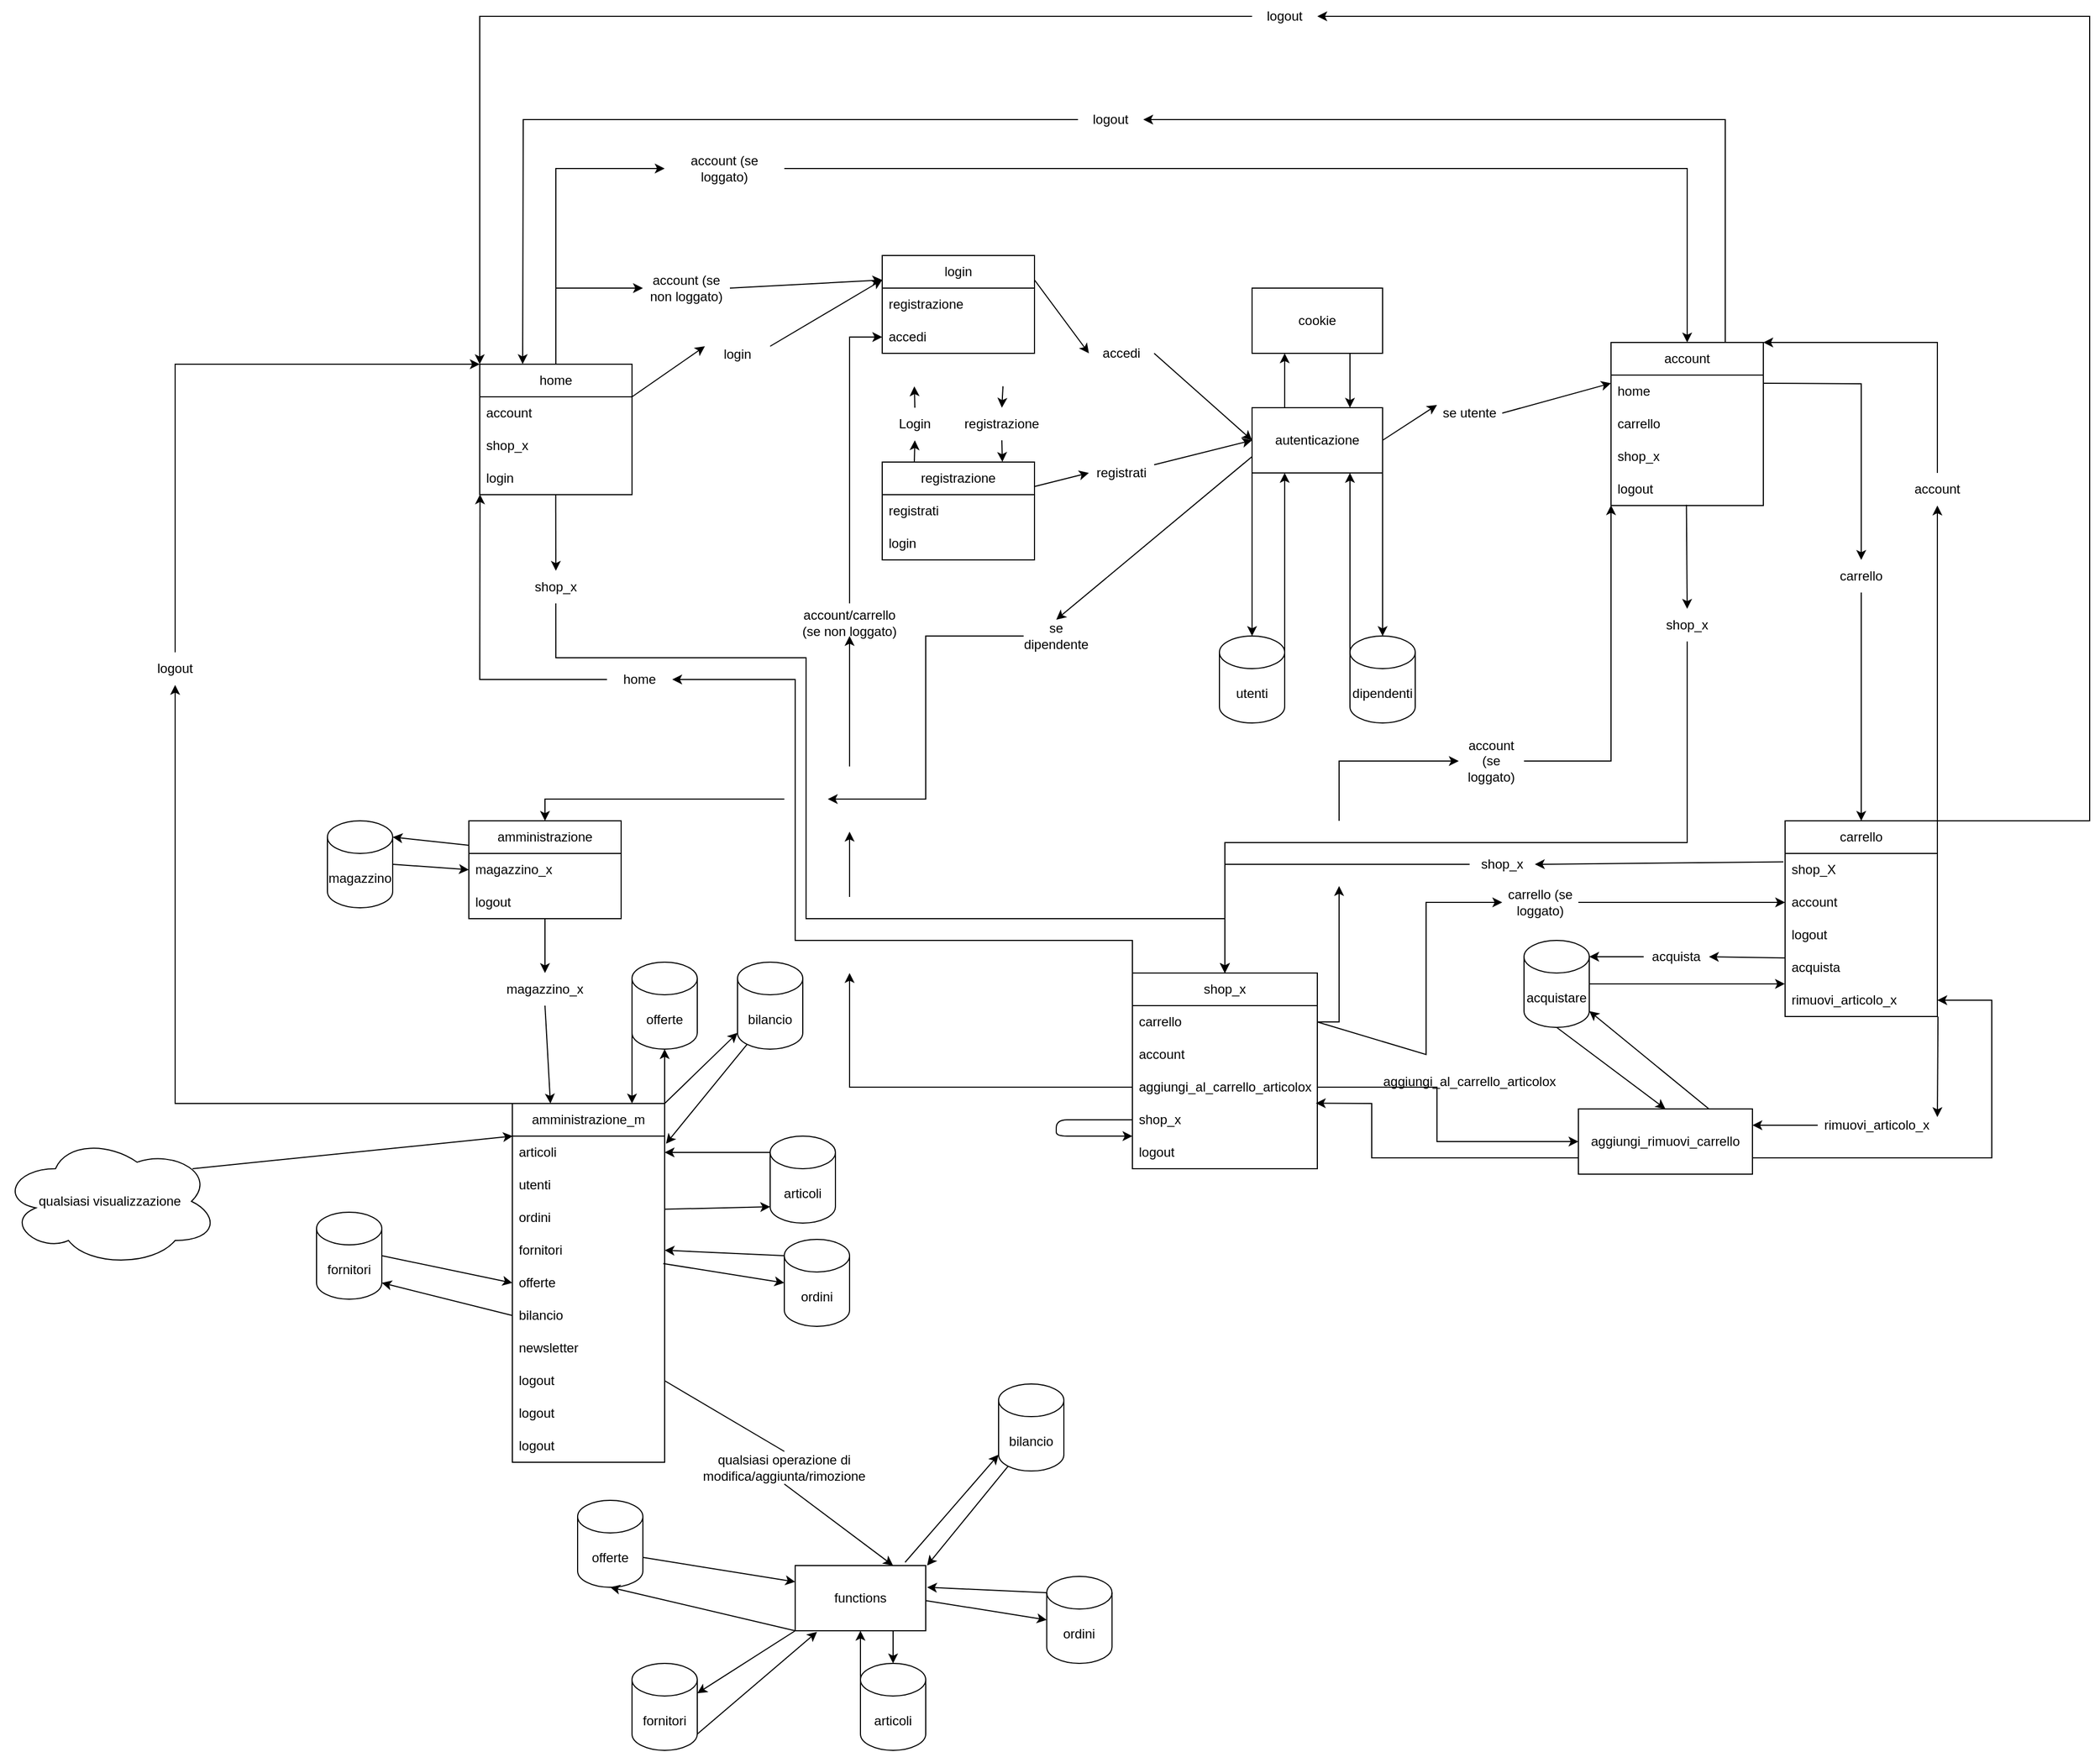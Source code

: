 <mxfile>
    <diagram name="Progettazione sito" id="yAc_jAHaFsXyHDSnvy8q">
        <mxGraphModel dx="3280" dy="1994" grid="1" gridSize="10" guides="1" tooltips="1" connect="1" arrows="1" fold="1" page="1" pageScale="1" pageWidth="827" pageHeight="1169" math="0" shadow="0">
            <root>
                <mxCell id="0"/>
                <mxCell id="1" parent="0"/>
                <mxCell id="OdpAyaXRCorN0vdMtEcc-62" value="shop_x" style="swimlane;fontStyle=0;childLayout=stackLayout;horizontal=1;startSize=30;horizontalStack=0;resizeParent=1;resizeParentMax=0;resizeLast=0;collapsible=1;marginBottom=0;whiteSpace=wrap;html=1;" parent="1" vertex="1">
                    <mxGeometry x="-410" y="325" width="170" height="180" as="geometry"/>
                </mxCell>
                <mxCell id="OdpAyaXRCorN0vdMtEcc-66" value="carrello" style="text;strokeColor=none;fillColor=none;align=left;verticalAlign=middle;spacingLeft=4;spacingRight=4;overflow=hidden;points=[[0,0.5],[1,0.5]];portConstraint=eastwest;rotatable=0;whiteSpace=wrap;html=1;" parent="OdpAyaXRCorN0vdMtEcc-62" vertex="1">
                    <mxGeometry y="30" width="170" height="30" as="geometry"/>
                </mxCell>
                <mxCell id="OdpAyaXRCorN0vdMtEcc-102" value="account" style="text;strokeColor=none;fillColor=none;align=left;verticalAlign=middle;spacingLeft=4;spacingRight=4;overflow=hidden;points=[[0,0.5],[1,0.5]];portConstraint=eastwest;rotatable=0;whiteSpace=wrap;html=1;" parent="OdpAyaXRCorN0vdMtEcc-62" vertex="1">
                    <mxGeometry y="60" width="170" height="30" as="geometry"/>
                </mxCell>
                <mxCell id="OdpAyaXRCorN0vdMtEcc-107" value="aggiungi_al_carrello_articolox" style="text;strokeColor=none;fillColor=none;align=left;verticalAlign=middle;spacingLeft=4;spacingRight=4;overflow=hidden;points=[[0,0.5],[1,0.5]];portConstraint=eastwest;rotatable=0;whiteSpace=wrap;html=1;" parent="OdpAyaXRCorN0vdMtEcc-62" vertex="1">
                    <mxGeometry y="90" width="170" height="30" as="geometry"/>
                </mxCell>
                <mxCell id="2" value="shop_x" style="text;strokeColor=none;fillColor=none;align=left;verticalAlign=middle;spacingLeft=4;spacingRight=4;overflow=hidden;points=[[0,0.5],[1,0.5]];portConstraint=eastwest;rotatable=0;whiteSpace=wrap;html=1;" parent="OdpAyaXRCorN0vdMtEcc-62" vertex="1">
                    <mxGeometry y="120" width="170" height="30" as="geometry"/>
                </mxCell>
                <mxCell id="5" value="" style="endArrow=classic;html=1;exitX=0;exitY=0.5;exitDx=0;exitDy=0;entryX=0;entryY=1;entryDx=0;entryDy=0;entryPerimeter=0;" parent="OdpAyaXRCorN0vdMtEcc-62" source="2" target="2" edge="1">
                    <mxGeometry width="50" height="50" relative="1" as="geometry">
                        <mxPoint x="-30" y="255" as="sourcePoint"/>
                        <mxPoint x="-140" y="265" as="targetPoint"/>
                        <Array as="points">
                            <mxPoint x="-70" y="135"/>
                            <mxPoint x="-70" y="150"/>
                        </Array>
                    </mxGeometry>
                </mxCell>
                <mxCell id="6" value="logout" style="text;strokeColor=none;fillColor=none;align=left;verticalAlign=middle;spacingLeft=4;spacingRight=4;overflow=hidden;points=[[0,0.5],[1,0.5]];portConstraint=eastwest;rotatable=0;whiteSpace=wrap;html=1;" parent="OdpAyaXRCorN0vdMtEcc-62" vertex="1">
                    <mxGeometry y="150" width="170" height="30" as="geometry"/>
                </mxCell>
                <mxCell id="OdpAyaXRCorN0vdMtEcc-67" value="home" style="swimlane;fontStyle=0;childLayout=stackLayout;horizontal=1;startSize=30;horizontalStack=0;resizeParent=1;resizeParentMax=0;resizeLast=0;collapsible=1;marginBottom=0;whiteSpace=wrap;html=1;" parent="1" vertex="1">
                    <mxGeometry x="-1010" y="-235" width="140" height="120" as="geometry"/>
                </mxCell>
                <mxCell id="OdpAyaXRCorN0vdMtEcc-68" value="account" style="text;strokeColor=none;fillColor=none;align=left;verticalAlign=middle;spacingLeft=4;spacingRight=4;overflow=hidden;points=[[0,0.5],[1,0.5]];portConstraint=eastwest;rotatable=0;whiteSpace=wrap;html=1;" parent="OdpAyaXRCorN0vdMtEcc-67" vertex="1">
                    <mxGeometry y="30" width="140" height="30" as="geometry"/>
                </mxCell>
                <mxCell id="OdpAyaXRCorN0vdMtEcc-69" value="shop_x" style="text;strokeColor=none;fillColor=none;align=left;verticalAlign=middle;spacingLeft=4;spacingRight=4;overflow=hidden;points=[[0,0.5],[1,0.5]];portConstraint=eastwest;rotatable=0;whiteSpace=wrap;html=1;" parent="OdpAyaXRCorN0vdMtEcc-67" vertex="1">
                    <mxGeometry y="60" width="140" height="30" as="geometry"/>
                </mxCell>
                <mxCell id="OdpAyaXRCorN0vdMtEcc-70" value="login" style="text;strokeColor=none;fillColor=none;align=left;verticalAlign=middle;spacingLeft=4;spacingRight=4;overflow=hidden;points=[[0,0.5],[1,0.5]];portConstraint=eastwest;rotatable=0;whiteSpace=wrap;html=1;" parent="OdpAyaXRCorN0vdMtEcc-67" vertex="1">
                    <mxGeometry y="90" width="140" height="30" as="geometry"/>
                </mxCell>
                <mxCell id="OdpAyaXRCorN0vdMtEcc-71" value="login" style="swimlane;fontStyle=0;childLayout=stackLayout;horizontal=1;startSize=30;horizontalStack=0;resizeParent=1;resizeParentMax=0;resizeLast=0;collapsible=1;marginBottom=0;whiteSpace=wrap;html=1;" parent="1" vertex="1">
                    <mxGeometry x="-640" y="-335" width="140" height="90" as="geometry"/>
                </mxCell>
                <mxCell id="OdpAyaXRCorN0vdMtEcc-72" value="registrazione" style="text;strokeColor=none;fillColor=none;align=left;verticalAlign=middle;spacingLeft=4;spacingRight=4;overflow=hidden;points=[[0,0.5],[1,0.5]];portConstraint=eastwest;rotatable=0;whiteSpace=wrap;html=1;" parent="OdpAyaXRCorN0vdMtEcc-71" vertex="1">
                    <mxGeometry y="30" width="140" height="30" as="geometry"/>
                </mxCell>
                <mxCell id="OdpAyaXRCorN0vdMtEcc-96" value="accedi" style="text;strokeColor=none;fillColor=none;align=left;verticalAlign=middle;spacingLeft=4;spacingRight=4;overflow=hidden;points=[[0,0.5],[1,0.5]];portConstraint=eastwest;rotatable=0;whiteSpace=wrap;html=1;" parent="OdpAyaXRCorN0vdMtEcc-71" vertex="1">
                    <mxGeometry y="60" width="140" height="30" as="geometry"/>
                </mxCell>
                <mxCell id="OdpAyaXRCorN0vdMtEcc-79" value="account" style="swimlane;fontStyle=0;childLayout=stackLayout;horizontal=1;startSize=30;horizontalStack=0;resizeParent=1;resizeParentMax=0;resizeLast=0;collapsible=1;marginBottom=0;whiteSpace=wrap;html=1;" parent="1" vertex="1">
                    <mxGeometry x="30" y="-255" width="140" height="150" as="geometry"/>
                </mxCell>
                <mxCell id="OdpAyaXRCorN0vdMtEcc-80" value="home" style="text;strokeColor=none;fillColor=none;align=left;verticalAlign=middle;spacingLeft=4;spacingRight=4;overflow=hidden;points=[[0,0.5],[1,0.5]];portConstraint=eastwest;rotatable=0;whiteSpace=wrap;html=1;" parent="OdpAyaXRCorN0vdMtEcc-79" vertex="1">
                    <mxGeometry y="30" width="140" height="30" as="geometry"/>
                </mxCell>
                <mxCell id="OdpAyaXRCorN0vdMtEcc-81" value="carrello" style="text;strokeColor=none;fillColor=none;align=left;verticalAlign=middle;spacingLeft=4;spacingRight=4;overflow=hidden;points=[[0,0.5],[1,0.5]];portConstraint=eastwest;rotatable=0;whiteSpace=wrap;html=1;" parent="OdpAyaXRCorN0vdMtEcc-79" vertex="1">
                    <mxGeometry y="60" width="140" height="30" as="geometry"/>
                </mxCell>
                <mxCell id="OdpAyaXRCorN0vdMtEcc-101" value="shop_x" style="text;strokeColor=none;fillColor=none;align=left;verticalAlign=middle;spacingLeft=4;spacingRight=4;overflow=hidden;points=[[0,0.5],[1,0.5]];portConstraint=eastwest;rotatable=0;whiteSpace=wrap;html=1;" parent="OdpAyaXRCorN0vdMtEcc-79" vertex="1">
                    <mxGeometry y="90" width="140" height="30" as="geometry"/>
                </mxCell>
                <mxCell id="rpOPXYTiuYvovucA8hwr-94" value="logout" style="text;strokeColor=none;fillColor=none;align=left;verticalAlign=middle;spacingLeft=4;spacingRight=4;overflow=hidden;points=[[0,0.5],[1,0.5]];portConstraint=eastwest;rotatable=0;whiteSpace=wrap;html=1;" parent="OdpAyaXRCorN0vdMtEcc-79" vertex="1">
                    <mxGeometry y="120" width="140" height="30" as="geometry"/>
                </mxCell>
                <mxCell id="OdpAyaXRCorN0vdMtEcc-89" value="carrello" style="swimlane;fontStyle=0;childLayout=stackLayout;horizontal=1;startSize=30;horizontalStack=0;resizeParent=1;resizeParentMax=0;resizeLast=0;collapsible=1;marginBottom=0;whiteSpace=wrap;html=1;" parent="1" vertex="1">
                    <mxGeometry x="190" y="185" width="140" height="180" as="geometry"/>
                </mxCell>
                <mxCell id="OdpAyaXRCorN0vdMtEcc-90" value="shop_X" style="text;strokeColor=none;fillColor=none;align=left;verticalAlign=middle;spacingLeft=4;spacingRight=4;overflow=hidden;points=[[0,0.5],[1,0.5]];portConstraint=eastwest;rotatable=0;whiteSpace=wrap;html=1;" parent="OdpAyaXRCorN0vdMtEcc-89" vertex="1">
                    <mxGeometry y="30" width="140" height="30" as="geometry"/>
                </mxCell>
                <mxCell id="OdpAyaXRCorN0vdMtEcc-94" value="account" style="text;strokeColor=none;fillColor=none;align=left;verticalAlign=middle;spacingLeft=4;spacingRight=4;overflow=hidden;points=[[0,0.5],[1,0.5]];portConstraint=eastwest;rotatable=0;whiteSpace=wrap;html=1;" parent="OdpAyaXRCorN0vdMtEcc-89" vertex="1">
                    <mxGeometry y="60" width="140" height="30" as="geometry"/>
                </mxCell>
                <mxCell id="OdpAyaXRCorN0vdMtEcc-95" value="logout" style="text;strokeColor=none;fillColor=none;align=left;verticalAlign=middle;spacingLeft=4;spacingRight=4;overflow=hidden;points=[[0,0.5],[1,0.5]];portConstraint=eastwest;rotatable=0;whiteSpace=wrap;html=1;" parent="OdpAyaXRCorN0vdMtEcc-89" vertex="1">
                    <mxGeometry y="90" width="140" height="30" as="geometry"/>
                </mxCell>
                <mxCell id="OdpAyaXRCorN0vdMtEcc-125" value="acquista" style="text;strokeColor=none;fillColor=none;align=left;verticalAlign=middle;spacingLeft=4;spacingRight=4;overflow=hidden;points=[[0,0.5],[1,0.5]];portConstraint=eastwest;rotatable=0;whiteSpace=wrap;html=1;" parent="OdpAyaXRCorN0vdMtEcc-89" vertex="1">
                    <mxGeometry y="120" width="140" height="30" as="geometry"/>
                </mxCell>
                <mxCell id="3qx9ciOd4U_vg5KlXXqb-6" value="rimuovi_articolo_x" style="text;strokeColor=none;fillColor=none;align=left;verticalAlign=middle;spacingLeft=4;spacingRight=4;overflow=hidden;points=[[0,0.5],[1,0.5]];portConstraint=eastwest;rotatable=0;whiteSpace=wrap;html=1;" parent="OdpAyaXRCorN0vdMtEcc-89" vertex="1">
                    <mxGeometry y="150" width="140" height="30" as="geometry"/>
                </mxCell>
                <mxCell id="OdpAyaXRCorN0vdMtEcc-93" value="autenticazione" style="rounded=0;whiteSpace=wrap;html=1;" parent="1" vertex="1">
                    <mxGeometry x="-300" y="-195" width="120" height="60" as="geometry"/>
                </mxCell>
                <mxCell id="OdpAyaXRCorN0vdMtEcc-98" value="registrazione" style="swimlane;fontStyle=0;childLayout=stackLayout;horizontal=1;startSize=30;horizontalStack=0;resizeParent=1;resizeParentMax=0;resizeLast=0;collapsible=1;marginBottom=0;whiteSpace=wrap;html=1;" parent="1" vertex="1">
                    <mxGeometry x="-640" y="-145" width="140" height="90" as="geometry"/>
                </mxCell>
                <mxCell id="OdpAyaXRCorN0vdMtEcc-100" value="registrati" style="text;strokeColor=none;fillColor=none;align=left;verticalAlign=middle;spacingLeft=4;spacingRight=4;overflow=hidden;points=[[0,0.5],[1,0.5]];portConstraint=eastwest;rotatable=0;whiteSpace=wrap;html=1;" parent="OdpAyaXRCorN0vdMtEcc-98" vertex="1">
                    <mxGeometry y="30" width="140" height="30" as="geometry"/>
                </mxCell>
                <mxCell id="rpOPXYTiuYvovucA8hwr-16" value="login" style="text;strokeColor=none;fillColor=none;align=left;verticalAlign=middle;spacingLeft=4;spacingRight=4;overflow=hidden;points=[[0,0.5],[1,0.5]];portConstraint=eastwest;rotatable=0;whiteSpace=wrap;html=1;" parent="OdpAyaXRCorN0vdMtEcc-98" vertex="1">
                    <mxGeometry y="60" width="140" height="30" as="geometry"/>
                </mxCell>
                <mxCell id="OdpAyaXRCorN0vdMtEcc-104" value="utenti" style="shape=cylinder3;whiteSpace=wrap;html=1;boundedLbl=1;backgroundOutline=1;size=15;" parent="1" vertex="1">
                    <mxGeometry x="-330" y="15" width="60" height="80" as="geometry"/>
                </mxCell>
                <mxCell id="OdpAyaXRCorN0vdMtEcc-105" value="dipendenti" style="shape=cylinder3;whiteSpace=wrap;html=1;boundedLbl=1;backgroundOutline=1;size=15;" parent="1" vertex="1">
                    <mxGeometry x="-210" y="15" width="60" height="80" as="geometry"/>
                </mxCell>
                <mxCell id="OdpAyaXRCorN0vdMtEcc-109" value="magazzino" style="shape=cylinder3;whiteSpace=wrap;html=1;boundedLbl=1;backgroundOutline=1;size=15;" parent="1" vertex="1">
                    <mxGeometry x="-1150" y="185" width="60" height="80" as="geometry"/>
                </mxCell>
                <mxCell id="OdpAyaXRCorN0vdMtEcc-110" value="amministrazione" style="swimlane;fontStyle=0;childLayout=stackLayout;horizontal=1;startSize=30;horizontalStack=0;resizeParent=1;resizeParentMax=0;resizeLast=0;collapsible=1;marginBottom=0;whiteSpace=wrap;html=1;" parent="1" vertex="1">
                    <mxGeometry x="-1020" y="185" width="140" height="90" as="geometry"/>
                </mxCell>
                <mxCell id="OdpAyaXRCorN0vdMtEcc-111" value="magazzino_x" style="text;strokeColor=none;fillColor=none;align=left;verticalAlign=middle;spacingLeft=4;spacingRight=4;overflow=hidden;points=[[0,0.5],[1,0.5]];portConstraint=eastwest;rotatable=0;whiteSpace=wrap;html=1;" parent="OdpAyaXRCorN0vdMtEcc-110" vertex="1">
                    <mxGeometry y="30" width="140" height="30" as="geometry"/>
                </mxCell>
                <mxCell id="OdpAyaXRCorN0vdMtEcc-113" value="logout" style="text;strokeColor=none;fillColor=none;align=left;verticalAlign=middle;spacingLeft=4;spacingRight=4;overflow=hidden;points=[[0,0.5],[1,0.5]];portConstraint=eastwest;rotatable=0;whiteSpace=wrap;html=1;" parent="OdpAyaXRCorN0vdMtEcc-110" vertex="1">
                    <mxGeometry y="60" width="140" height="30" as="geometry"/>
                </mxCell>
                <mxCell id="OdpAyaXRCorN0vdMtEcc-117" value="amministrazione_m" style="swimlane;fontStyle=0;childLayout=stackLayout;horizontal=1;startSize=30;horizontalStack=0;resizeParent=1;resizeParentMax=0;resizeLast=0;collapsible=1;marginBottom=0;whiteSpace=wrap;html=1;" parent="1" vertex="1">
                    <mxGeometry x="-980" y="445" width="140" height="330" as="geometry"/>
                </mxCell>
                <mxCell id="OdpAyaXRCorN0vdMtEcc-118" value="articoli" style="text;strokeColor=none;fillColor=none;align=left;verticalAlign=middle;spacingLeft=4;spacingRight=4;overflow=hidden;points=[[0,0.5],[1,0.5]];portConstraint=eastwest;rotatable=0;whiteSpace=wrap;html=1;" parent="OdpAyaXRCorN0vdMtEcc-117" vertex="1">
                    <mxGeometry y="30" width="140" height="30" as="geometry"/>
                </mxCell>
                <mxCell id="OdpAyaXRCorN0vdMtEcc-119" value="utenti" style="text;strokeColor=none;fillColor=none;align=left;verticalAlign=middle;spacingLeft=4;spacingRight=4;overflow=hidden;points=[[0,0.5],[1,0.5]];portConstraint=eastwest;rotatable=0;whiteSpace=wrap;html=1;" parent="OdpAyaXRCorN0vdMtEcc-117" vertex="1">
                    <mxGeometry y="60" width="140" height="30" as="geometry"/>
                </mxCell>
                <mxCell id="OdpAyaXRCorN0vdMtEcc-121" value="ordini" style="text;strokeColor=none;fillColor=none;align=left;verticalAlign=middle;spacingLeft=4;spacingRight=4;overflow=hidden;points=[[0,0.5],[1,0.5]];portConstraint=eastwest;rotatable=0;whiteSpace=wrap;html=1;" parent="OdpAyaXRCorN0vdMtEcc-117" vertex="1">
                    <mxGeometry y="90" width="140" height="30" as="geometry"/>
                </mxCell>
                <mxCell id="OdpAyaXRCorN0vdMtEcc-122" value="fornitori" style="text;strokeColor=none;fillColor=none;align=left;verticalAlign=middle;spacingLeft=4;spacingRight=4;overflow=hidden;points=[[0,0.5],[1,0.5]];portConstraint=eastwest;rotatable=0;whiteSpace=wrap;html=1;" parent="OdpAyaXRCorN0vdMtEcc-117" vertex="1">
                    <mxGeometry y="120" width="140" height="30" as="geometry"/>
                </mxCell>
                <mxCell id="OdpAyaXRCorN0vdMtEcc-124" value="offerte" style="text;strokeColor=none;fillColor=none;align=left;verticalAlign=middle;spacingLeft=4;spacingRight=4;overflow=hidden;points=[[0,0.5],[1,0.5]];portConstraint=eastwest;rotatable=0;whiteSpace=wrap;html=1;" parent="OdpAyaXRCorN0vdMtEcc-117" vertex="1">
                    <mxGeometry y="150" width="140" height="30" as="geometry"/>
                </mxCell>
                <mxCell id="OdpAyaXRCorN0vdMtEcc-127" value="bilancio" style="text;strokeColor=none;fillColor=none;align=left;verticalAlign=middle;spacingLeft=4;spacingRight=4;overflow=hidden;points=[[0,0.5],[1,0.5]];portConstraint=eastwest;rotatable=0;whiteSpace=wrap;html=1;" parent="OdpAyaXRCorN0vdMtEcc-117" vertex="1">
                    <mxGeometry y="180" width="140" height="30" as="geometry"/>
                </mxCell>
                <mxCell id="7" value="newsletter" style="text;strokeColor=none;fillColor=none;align=left;verticalAlign=middle;spacingLeft=4;spacingRight=4;overflow=hidden;points=[[0,0.5],[1,0.5]];portConstraint=eastwest;rotatable=0;whiteSpace=wrap;html=1;" parent="OdpAyaXRCorN0vdMtEcc-117" vertex="1">
                    <mxGeometry y="210" width="140" height="30" as="geometry"/>
                </mxCell>
                <mxCell id="8" value="logout" style="text;strokeColor=none;fillColor=none;align=left;verticalAlign=middle;spacingLeft=4;spacingRight=4;overflow=hidden;points=[[0,0.5],[1,0.5]];portConstraint=eastwest;rotatable=0;whiteSpace=wrap;html=1;" parent="OdpAyaXRCorN0vdMtEcc-117" vertex="1">
                    <mxGeometry y="240" width="140" height="30" as="geometry"/>
                </mxCell>
                <mxCell id="9" value="logout" style="text;strokeColor=none;fillColor=none;align=left;verticalAlign=middle;spacingLeft=4;spacingRight=4;overflow=hidden;points=[[0,0.5],[1,0.5]];portConstraint=eastwest;rotatable=0;whiteSpace=wrap;html=1;" parent="OdpAyaXRCorN0vdMtEcc-117" vertex="1">
                    <mxGeometry y="270" width="140" height="30" as="geometry"/>
                </mxCell>
                <mxCell id="20" value="logout" style="text;strokeColor=none;fillColor=none;align=left;verticalAlign=middle;spacingLeft=4;spacingRight=4;overflow=hidden;points=[[0,0.5],[1,0.5]];portConstraint=eastwest;rotatable=0;whiteSpace=wrap;html=1;" parent="OdpAyaXRCorN0vdMtEcc-117" vertex="1">
                    <mxGeometry y="300" width="140" height="30" as="geometry"/>
                </mxCell>
                <mxCell id="OdpAyaXRCorN0vdMtEcc-126" value="acquistare" style="shape=cylinder3;whiteSpace=wrap;html=1;boundedLbl=1;backgroundOutline=1;size=15;" parent="1" vertex="1">
                    <mxGeometry x="-50" y="295" width="60" height="80" as="geometry"/>
                </mxCell>
                <mxCell id="OdpAyaXRCorN0vdMtEcc-128" value="articoli" style="shape=cylinder3;whiteSpace=wrap;html=1;boundedLbl=1;backgroundOutline=1;size=15;" parent="1" vertex="1">
                    <mxGeometry x="-743" y="475" width="60" height="80" as="geometry"/>
                </mxCell>
                <mxCell id="OdpAyaXRCorN0vdMtEcc-129" value="ordini" style="shape=cylinder3;whiteSpace=wrap;html=1;boundedLbl=1;backgroundOutline=1;size=15;" parent="1" vertex="1">
                    <mxGeometry x="-730" y="570" width="60" height="80" as="geometry"/>
                </mxCell>
                <mxCell id="OdpAyaXRCorN0vdMtEcc-130" value="bilancio" style="shape=cylinder3;whiteSpace=wrap;html=1;boundedLbl=1;backgroundOutline=1;size=15;" parent="1" vertex="1">
                    <mxGeometry x="-773" y="315" width="60" height="80" as="geometry"/>
                </mxCell>
                <mxCell id="OdpAyaXRCorN0vdMtEcc-131" value="offerte" style="shape=cylinder3;whiteSpace=wrap;html=1;boundedLbl=1;backgroundOutline=1;size=15;" parent="1" vertex="1">
                    <mxGeometry x="-870" y="315" width="60" height="80" as="geometry"/>
                </mxCell>
                <mxCell id="rpOPXYTiuYvovucA8hwr-6" value="" style="endArrow=classic;html=1;rounded=0;entryX=0;entryY=0.25;entryDx=0;entryDy=0;exitX=1;exitY=0.25;exitDx=0;exitDy=0;" parent="1" source="rpOPXYTiuYvovucA8hwr-8" target="OdpAyaXRCorN0vdMtEcc-71" edge="1">
                    <mxGeometry width="50" height="50" relative="1" as="geometry">
                        <mxPoint x="-860" y="15" as="sourcePoint"/>
                        <mxPoint x="-810" y="-35" as="targetPoint"/>
                    </mxGeometry>
                </mxCell>
                <mxCell id="rpOPXYTiuYvovucA8hwr-7" value="" style="endArrow=classic;html=1;rounded=0;entryX=0;entryY=0.25;entryDx=0;entryDy=0;exitX=1;exitY=0.25;exitDx=0;exitDy=0;" parent="1" source="OdpAyaXRCorN0vdMtEcc-67" target="rpOPXYTiuYvovucA8hwr-8" edge="1">
                    <mxGeometry width="50" height="50" relative="1" as="geometry">
                        <mxPoint x="-870" y="-205" as="sourcePoint"/>
                        <mxPoint x="-640" y="-282" as="targetPoint"/>
                    </mxGeometry>
                </mxCell>
                <mxCell id="rpOPXYTiuYvovucA8hwr-8" value="login" style="text;html=1;strokeColor=none;fillColor=none;align=center;verticalAlign=middle;whiteSpace=wrap;rounded=0;" parent="1" vertex="1">
                    <mxGeometry x="-803" y="-259" width="60" height="30" as="geometry"/>
                </mxCell>
                <mxCell id="rpOPXYTiuYvovucA8hwr-9" value="" style="endArrow=classic;html=1;rounded=0;exitX=0.5;exitY=1;exitDx=0;exitDy=0;entryX=0.789;entryY=-0.002;entryDx=0;entryDy=0;entryPerimeter=0;" parent="1" source="rpOPXYTiuYvovucA8hwr-11" target="OdpAyaXRCorN0vdMtEcc-98" edge="1">
                    <mxGeometry width="50" height="50" relative="1" as="geometry">
                        <mxPoint x="-490" y="-175" as="sourcePoint"/>
                        <mxPoint x="-530" y="-145" as="targetPoint"/>
                    </mxGeometry>
                </mxCell>
                <mxCell id="rpOPXYTiuYvovucA8hwr-11" value="registrazione" style="text;html=1;strokeColor=none;fillColor=none;align=center;verticalAlign=middle;whiteSpace=wrap;rounded=0;" parent="1" vertex="1">
                    <mxGeometry x="-560" y="-195" width="60" height="30" as="geometry"/>
                </mxCell>
                <mxCell id="rpOPXYTiuYvovucA8hwr-13" value="" style="endArrow=classic;html=1;rounded=0;entryX=0.5;entryY=1;entryDx=0;entryDy=0;exitX=0.211;exitY=-0.002;exitDx=0;exitDy=0;exitPerimeter=0;" parent="1" source="OdpAyaXRCorN0vdMtEcc-98" target="rpOPXYTiuYvovucA8hwr-14" edge="1">
                    <mxGeometry width="50" height="50" relative="1" as="geometry">
                        <mxPoint x="-605" y="-145" as="sourcePoint"/>
                        <mxPoint x="-605" y="-215" as="targetPoint"/>
                    </mxGeometry>
                </mxCell>
                <mxCell id="rpOPXYTiuYvovucA8hwr-14" value="Login" style="text;html=1;strokeColor=none;fillColor=none;align=center;verticalAlign=middle;whiteSpace=wrap;rounded=0;" parent="1" vertex="1">
                    <mxGeometry x="-640" y="-195" width="60" height="30" as="geometry"/>
                </mxCell>
                <mxCell id="rpOPXYTiuYvovucA8hwr-15" value="" style="endArrow=classic;html=1;rounded=0;entryX=0;entryY=0.5;entryDx=0;entryDy=0;exitX=1;exitY=0.25;exitDx=0;exitDy=0;" parent="1" source="rpOPXYTiuYvovucA8hwr-24" target="OdpAyaXRCorN0vdMtEcc-93" edge="1">
                    <mxGeometry width="50" height="50" relative="1" as="geometry">
                        <mxPoint x="-460" y="-15" as="sourcePoint"/>
                        <mxPoint x="-410" y="-65" as="targetPoint"/>
                    </mxGeometry>
                </mxCell>
                <mxCell id="rpOPXYTiuYvovucA8hwr-19" value="" style="endArrow=classic;html=1;rounded=0;entryX=0.211;entryY=1.014;entryDx=0;entryDy=0;entryPerimeter=0;exitX=0.5;exitY=0;exitDx=0;exitDy=0;" parent="1" source="rpOPXYTiuYvovucA8hwr-14" edge="1">
                    <mxGeometry width="50" height="50" relative="1" as="geometry">
                        <mxPoint x="-770" y="-105" as="sourcePoint"/>
                        <mxPoint x="-610.46" y="-214.58" as="targetPoint"/>
                    </mxGeometry>
                </mxCell>
                <mxCell id="rpOPXYTiuYvovucA8hwr-21" value="" style="endArrow=classic;html=1;rounded=0;entryX=0.5;entryY=0;entryDx=0;entryDy=0;exitX=0.793;exitY=1.011;exitDx=0;exitDy=0;exitPerimeter=0;" parent="1" target="rpOPXYTiuYvovucA8hwr-11" edge="1">
                    <mxGeometry width="50" height="50" relative="1" as="geometry">
                        <mxPoint x="-528.98" y="-214.67" as="sourcePoint"/>
                        <mxPoint x="-680" y="-115" as="targetPoint"/>
                    </mxGeometry>
                </mxCell>
                <mxCell id="rpOPXYTiuYvovucA8hwr-22" value="" style="endArrow=classic;html=1;rounded=0;entryX=0;entryY=0.5;entryDx=0;entryDy=0;exitX=1;exitY=0.5;exitDx=0;exitDy=0;" parent="1" source="rpOPXYTiuYvovucA8hwr-26" target="OdpAyaXRCorN0vdMtEcc-93" edge="1">
                    <mxGeometry width="50" height="50" relative="1" as="geometry">
                        <mxPoint x="-440" y="-255" as="sourcePoint"/>
                        <mxPoint x="-390" y="-305" as="targetPoint"/>
                    </mxGeometry>
                </mxCell>
                <mxCell id="rpOPXYTiuYvovucA8hwr-23" value="" style="endArrow=classic;html=1;rounded=0;entryX=0;entryY=0.5;entryDx=0;entryDy=0;exitX=1;exitY=0.25;exitDx=0;exitDy=0;" parent="1" source="OdpAyaXRCorN0vdMtEcc-98" target="rpOPXYTiuYvovucA8hwr-24" edge="1">
                    <mxGeometry width="50" height="50" relative="1" as="geometry">
                        <mxPoint x="-500" y="-115" as="sourcePoint"/>
                        <mxPoint x="-300" y="-165" as="targetPoint"/>
                    </mxGeometry>
                </mxCell>
                <mxCell id="rpOPXYTiuYvovucA8hwr-24" value="registrati" style="text;html=1;strokeColor=none;fillColor=none;align=center;verticalAlign=middle;whiteSpace=wrap;rounded=0;" parent="1" vertex="1">
                    <mxGeometry x="-450" y="-150" width="60" height="30" as="geometry"/>
                </mxCell>
                <mxCell id="rpOPXYTiuYvovucA8hwr-25" value="" style="endArrow=classic;html=1;rounded=0;entryX=0;entryY=0.5;entryDx=0;entryDy=0;exitX=1;exitY=0.25;exitDx=0;exitDy=0;" parent="1" source="OdpAyaXRCorN0vdMtEcc-71" target="rpOPXYTiuYvovucA8hwr-26" edge="1">
                    <mxGeometry width="50" height="50" relative="1" as="geometry">
                        <mxPoint x="-500" y="-305" as="sourcePoint"/>
                        <mxPoint x="-300" y="-165" as="targetPoint"/>
                    </mxGeometry>
                </mxCell>
                <mxCell id="rpOPXYTiuYvovucA8hwr-26" value="accedi" style="text;html=1;strokeColor=none;fillColor=none;align=center;verticalAlign=middle;whiteSpace=wrap;rounded=0;" parent="1" vertex="1">
                    <mxGeometry x="-450" y="-260" width="60" height="30" as="geometry"/>
                </mxCell>
                <mxCell id="rpOPXYTiuYvovucA8hwr-27" value="" style="endArrow=classic;html=1;rounded=0;entryX=0.75;entryY=1;entryDx=0;entryDy=0;exitX=0;exitY=0;exitDx=0;exitDy=15;exitPerimeter=0;" parent="1" source="OdpAyaXRCorN0vdMtEcc-105" target="OdpAyaXRCorN0vdMtEcc-93" edge="1">
                    <mxGeometry width="50" height="50" relative="1" as="geometry">
                        <mxPoint x="-190" y="-35" as="sourcePoint"/>
                        <mxPoint x="-140" y="-85" as="targetPoint"/>
                    </mxGeometry>
                </mxCell>
                <mxCell id="rpOPXYTiuYvovucA8hwr-28" value="" style="endArrow=classic;html=1;rounded=0;entryX=0.5;entryY=0;entryDx=0;entryDy=0;entryPerimeter=0;exitX=1;exitY=1;exitDx=0;exitDy=0;" parent="1" source="OdpAyaXRCorN0vdMtEcc-93" target="OdpAyaXRCorN0vdMtEcc-105" edge="1">
                    <mxGeometry width="50" height="50" relative="1" as="geometry">
                        <mxPoint x="-130" y="-55" as="sourcePoint"/>
                        <mxPoint x="-80" y="-105" as="targetPoint"/>
                    </mxGeometry>
                </mxCell>
                <mxCell id="rpOPXYTiuYvovucA8hwr-29" value="" style="endArrow=classic;html=1;rounded=0;entryX=0.25;entryY=1;entryDx=0;entryDy=0;exitX=1;exitY=0;exitDx=0;exitDy=15;exitPerimeter=0;" parent="1" source="OdpAyaXRCorN0vdMtEcc-104" target="OdpAyaXRCorN0vdMtEcc-93" edge="1">
                    <mxGeometry width="50" height="50" relative="1" as="geometry">
                        <mxPoint x="-280" y="-5" as="sourcePoint"/>
                        <mxPoint x="-230" y="-55" as="targetPoint"/>
                    </mxGeometry>
                </mxCell>
                <mxCell id="rpOPXYTiuYvovucA8hwr-30" value="" style="endArrow=classic;html=1;rounded=0;entryX=0.5;entryY=0;entryDx=0;entryDy=0;entryPerimeter=0;exitX=0;exitY=1;exitDx=0;exitDy=0;" parent="1" source="OdpAyaXRCorN0vdMtEcc-93" target="OdpAyaXRCorN0vdMtEcc-104" edge="1">
                    <mxGeometry width="50" height="50" relative="1" as="geometry">
                        <mxPoint x="-410" y="-15" as="sourcePoint"/>
                        <mxPoint x="-360" y="-65" as="targetPoint"/>
                    </mxGeometry>
                </mxCell>
                <mxCell id="rpOPXYTiuYvovucA8hwr-31" value="" style="endArrow=classic;html=1;rounded=0;entryX=0;entryY=0.25;entryDx=0;entryDy=0;exitX=1;exitY=0.5;exitDx=0;exitDy=0;" parent="1" source="rpOPXYTiuYvovucA8hwr-33" target="OdpAyaXRCorN0vdMtEcc-79" edge="1">
                    <mxGeometry width="50" height="50" relative="1" as="geometry">
                        <mxPoint x="-100" y="-135" as="sourcePoint"/>
                        <mxPoint x="-50" y="-185" as="targetPoint"/>
                    </mxGeometry>
                </mxCell>
                <mxCell id="rpOPXYTiuYvovucA8hwr-32" value="" style="endArrow=classic;html=1;rounded=0;entryX=0;entryY=0.25;entryDx=0;entryDy=0;exitX=1;exitY=0.5;exitDx=0;exitDy=0;" parent="1" source="OdpAyaXRCorN0vdMtEcc-93" target="rpOPXYTiuYvovucA8hwr-33" edge="1">
                    <mxGeometry width="50" height="50" relative="1" as="geometry">
                        <mxPoint x="-180" y="-165" as="sourcePoint"/>
                        <mxPoint x="30" y="-217" as="targetPoint"/>
                    </mxGeometry>
                </mxCell>
                <mxCell id="rpOPXYTiuYvovucA8hwr-33" value="se utente" style="text;html=1;strokeColor=none;fillColor=none;align=center;verticalAlign=middle;whiteSpace=wrap;rounded=0;" parent="1" vertex="1">
                    <mxGeometry x="-130" y="-205" width="60" height="30" as="geometry"/>
                </mxCell>
                <mxCell id="rpOPXYTiuYvovucA8hwr-35" value="" style="endArrow=classic;html=1;rounded=0;exitX=0;exitY=0.75;exitDx=0;exitDy=0;entryX=0.5;entryY=0;entryDx=0;entryDy=0;" parent="1" source="OdpAyaXRCorN0vdMtEcc-93" target="rpOPXYTiuYvovucA8hwr-36" edge="1">
                    <mxGeometry width="50" height="50" relative="1" as="geometry">
                        <mxPoint x="-300" y="-150" as="sourcePoint"/>
                        <mxPoint x="-580" y="105" as="targetPoint"/>
                    </mxGeometry>
                </mxCell>
                <mxCell id="rpOPXYTiuYvovucA8hwr-36" value="se dipendente" style="text;html=1;strokeColor=none;fillColor=none;align=center;verticalAlign=middle;whiteSpace=wrap;rounded=0;" parent="1" vertex="1">
                    <mxGeometry x="-510" width="60" height="30" as="geometry"/>
                </mxCell>
                <mxCell id="rpOPXYTiuYvovucA8hwr-37" value="" style="endArrow=classic;html=1;rounded=0;entryX=0.5;entryY=0;entryDx=0;entryDy=0;exitX=0.499;exitY=0.999;exitDx=0;exitDy=0;exitPerimeter=0;" parent="1" source="rpOPXYTiuYvovucA8hwr-41" target="OdpAyaXRCorN0vdMtEcc-62" edge="1">
                    <mxGeometry width="50" height="50" relative="1" as="geometry">
                        <mxPoint x="-940" y="-85" as="sourcePoint"/>
                        <mxPoint x="-840" y="45" as="targetPoint"/>
                        <Array as="points">
                            <mxPoint x="-940" y="35"/>
                            <mxPoint x="-710" y="35"/>
                            <mxPoint x="-710" y="275"/>
                            <mxPoint x="-325" y="275"/>
                        </Array>
                    </mxGeometry>
                </mxCell>
                <mxCell id="rpOPXYTiuYvovucA8hwr-40" value="" style="endArrow=classic;html=1;rounded=0;entryX=0.5;entryY=0;entryDx=0;entryDy=0;exitX=0.499;exitY=0.999;exitDx=0;exitDy=0;exitPerimeter=0;" parent="1" source="OdpAyaXRCorN0vdMtEcc-70" target="rpOPXYTiuYvovucA8hwr-41" edge="1">
                    <mxGeometry width="50" height="50" relative="1" as="geometry">
                        <mxPoint x="-940" y="-115" as="sourcePoint"/>
                        <mxPoint x="-340" y="325" as="targetPoint"/>
                        <Array as="points"/>
                    </mxGeometry>
                </mxCell>
                <mxCell id="rpOPXYTiuYvovucA8hwr-41" value="shop_x" style="text;html=1;strokeColor=none;fillColor=none;align=center;verticalAlign=middle;whiteSpace=wrap;rounded=0;" parent="1" vertex="1">
                    <mxGeometry x="-970" y="-45" width="60" height="30" as="geometry"/>
                </mxCell>
                <mxCell id="rpOPXYTiuYvovucA8hwr-42" value="" style="endArrow=classic;html=1;rounded=0;entryX=0.5;entryY=0;entryDx=0;entryDy=0;exitX=0.5;exitY=1;exitDx=0;exitDy=0;exitPerimeter=0;" parent="1" source="rpOPXYTiuYvovucA8hwr-44" target="OdpAyaXRCorN0vdMtEcc-62" edge="1">
                    <mxGeometry width="50" height="50" relative="1" as="geometry">
                        <mxPoint x="100" y="45" as="sourcePoint"/>
                        <mxPoint x="150" y="-5" as="targetPoint"/>
                        <Array as="points">
                            <mxPoint x="100" y="205"/>
                            <mxPoint x="-80" y="205"/>
                            <mxPoint x="-325" y="205"/>
                        </Array>
                    </mxGeometry>
                </mxCell>
                <mxCell id="rpOPXYTiuYvovucA8hwr-43" value="" style="endArrow=classic;html=1;rounded=0;entryX=0.5;entryY=0;entryDx=0;entryDy=0;exitX=0.495;exitY=0.975;exitDx=0;exitDy=0;exitPerimeter=0;" parent="1" source="rpOPXYTiuYvovucA8hwr-94" target="rpOPXYTiuYvovucA8hwr-44" edge="1">
                    <mxGeometry width="50" height="50" relative="1" as="geometry">
                        <mxPoint x="100" y="-105" as="sourcePoint"/>
                        <mxPoint x="-340" y="325" as="targetPoint"/>
                        <Array as="points"/>
                    </mxGeometry>
                </mxCell>
                <mxCell id="rpOPXYTiuYvovucA8hwr-44" value="shop_x" style="text;html=1;strokeColor=none;fillColor=none;align=center;verticalAlign=middle;whiteSpace=wrap;rounded=0;" parent="1" vertex="1">
                    <mxGeometry x="70" y="-10" width="60" height="30" as="geometry"/>
                </mxCell>
                <mxCell id="rpOPXYTiuYvovucA8hwr-45" value="" style="endArrow=classic;html=1;rounded=0;entryX=0.5;entryY=0;entryDx=0;entryDy=0;exitX=0.5;exitY=1;exitDx=0;exitDy=0;" parent="1" source="rpOPXYTiuYvovucA8hwr-49" target="OdpAyaXRCorN0vdMtEcc-89" edge="1">
                    <mxGeometry width="50" height="50" relative="1" as="geometry">
                        <mxPoint x="210" y="5" as="sourcePoint"/>
                        <mxPoint x="260" y="-45" as="targetPoint"/>
                        <Array as="points"/>
                    </mxGeometry>
                </mxCell>
                <mxCell id="rpOPXYTiuYvovucA8hwr-48" value="" style="endArrow=classic;html=1;rounded=0;entryX=0.5;entryY=0;entryDx=0;entryDy=0;exitX=1;exitY=0.25;exitDx=0;exitDy=0;" parent="1" source="OdpAyaXRCorN0vdMtEcc-79" target="rpOPXYTiuYvovucA8hwr-49" edge="1">
                    <mxGeometry width="50" height="50" relative="1" as="geometry">
                        <mxPoint x="170" y="-217" as="sourcePoint"/>
                        <mxPoint x="260" y="185" as="targetPoint"/>
                        <Array as="points">
                            <mxPoint x="260" y="-217"/>
                        </Array>
                    </mxGeometry>
                </mxCell>
                <mxCell id="rpOPXYTiuYvovucA8hwr-49" value="carrello" style="text;html=1;strokeColor=none;fillColor=none;align=center;verticalAlign=middle;whiteSpace=wrap;rounded=0;" parent="1" vertex="1">
                    <mxGeometry x="230" y="-55" width="60" height="30" as="geometry"/>
                </mxCell>
                <mxCell id="rpOPXYTiuYvovucA8hwr-50" value="" style="endArrow=classic;html=1;rounded=0;exitX=1;exitY=0.5;exitDx=0;exitDy=0;entryX=0.5;entryY=0;entryDx=0;entryDy=0;" parent="1" source="rpOPXYTiuYvovucA8hwr-52" target="OdpAyaXRCorN0vdMtEcc-79" edge="1">
                    <mxGeometry width="50" height="50" relative="1" as="geometry">
                        <mxPoint x="-970" y="-285" as="sourcePoint"/>
                        <mxPoint x="-920" y="-335" as="targetPoint"/>
                        <Array as="points">
                            <mxPoint x="100" y="-415"/>
                        </Array>
                    </mxGeometry>
                </mxCell>
                <mxCell id="rpOPXYTiuYvovucA8hwr-51" value="" style="endArrow=classic;html=1;rounded=0;exitX=0.5;exitY=0;exitDx=0;exitDy=0;entryX=0;entryY=0.5;entryDx=0;entryDy=0;" parent="1" source="OdpAyaXRCorN0vdMtEcc-67" target="rpOPXYTiuYvovucA8hwr-52" edge="1">
                    <mxGeometry width="50" height="50" relative="1" as="geometry">
                        <mxPoint x="-940" y="-235" as="sourcePoint"/>
                        <mxPoint x="100" y="-255" as="targetPoint"/>
                        <Array as="points">
                            <mxPoint x="-940" y="-415"/>
                        </Array>
                    </mxGeometry>
                </mxCell>
                <mxCell id="rpOPXYTiuYvovucA8hwr-52" value="account (se loggato)" style="text;html=1;strokeColor=none;fillColor=none;align=center;verticalAlign=middle;whiteSpace=wrap;rounded=0;" parent="1" vertex="1">
                    <mxGeometry x="-840" y="-430" width="110" height="30" as="geometry"/>
                </mxCell>
                <mxCell id="rpOPXYTiuYvovucA8hwr-53" value="" style="endArrow=classic;html=1;rounded=0;exitX=1;exitY=0.5;exitDx=0;exitDy=0;entryX=0;entryY=0.25;entryDx=0;entryDy=0;" parent="1" source="rpOPXYTiuYvovucA8hwr-55" target="OdpAyaXRCorN0vdMtEcc-71" edge="1">
                    <mxGeometry width="50" height="50" relative="1" as="geometry">
                        <mxPoint x="-900" y="-295" as="sourcePoint"/>
                        <mxPoint x="-850" y="-345" as="targetPoint"/>
                        <Array as="points"/>
                    </mxGeometry>
                </mxCell>
                <mxCell id="rpOPXYTiuYvovucA8hwr-54" value="" style="endArrow=classic;html=1;rounded=0;exitX=0.5;exitY=0;exitDx=0;exitDy=0;entryX=0;entryY=0.5;entryDx=0;entryDy=0;" parent="1" source="OdpAyaXRCorN0vdMtEcc-67" target="rpOPXYTiuYvovucA8hwr-55" edge="1">
                    <mxGeometry width="50" height="50" relative="1" as="geometry">
                        <mxPoint x="-940" y="-235" as="sourcePoint"/>
                        <mxPoint x="-640" y="-305" as="targetPoint"/>
                        <Array as="points">
                            <mxPoint x="-940" y="-305"/>
                        </Array>
                    </mxGeometry>
                </mxCell>
                <mxCell id="rpOPXYTiuYvovucA8hwr-55" value="account (se non loggato)" style="text;html=1;strokeColor=none;fillColor=none;align=center;verticalAlign=middle;whiteSpace=wrap;rounded=0;" parent="1" vertex="1">
                    <mxGeometry x="-860" y="-320" width="80" height="30" as="geometry"/>
                </mxCell>
                <mxCell id="rpOPXYTiuYvovucA8hwr-56" value="" style="endArrow=classic;html=1;rounded=0;entryX=1;entryY=0;entryDx=0;entryDy=15;entryPerimeter=0;exitX=0;exitY=0.5;exitDx=0;exitDy=0;" parent="1" source="rpOPXYTiuYvovucA8hwr-59" target="OdpAyaXRCorN0vdMtEcc-126" edge="1">
                    <mxGeometry width="50" height="50" relative="1" as="geometry">
                        <mxPoint x="10" y="435" as="sourcePoint"/>
                        <mxPoint x="60" y="385" as="targetPoint"/>
                    </mxGeometry>
                </mxCell>
                <mxCell id="rpOPXYTiuYvovucA8hwr-57" value="" style="endArrow=classic;html=1;rounded=0;entryX=-0.001;entryY=0.999;entryDx=0;entryDy=0;entryPerimeter=0;exitX=1;exitY=0.5;exitDx=0;exitDy=0;exitPerimeter=0;" parent="1" source="OdpAyaXRCorN0vdMtEcc-126" target="OdpAyaXRCorN0vdMtEcc-125" edge="1">
                    <mxGeometry width="50" height="50" relative="1" as="geometry">
                        <mxPoint x="40" y="455" as="sourcePoint"/>
                        <mxPoint x="90" y="405" as="targetPoint"/>
                    </mxGeometry>
                </mxCell>
                <mxCell id="rpOPXYTiuYvovucA8hwr-58" value="" style="endArrow=classic;html=1;rounded=0;entryX=1;entryY=0;entryDx=0;entryDy=15;entryPerimeter=0;exitX=-0.002;exitY=0.206;exitDx=0;exitDy=0;exitPerimeter=0;" parent="1" source="OdpAyaXRCorN0vdMtEcc-125" target="rpOPXYTiuYvovucA8hwr-59" edge="1">
                    <mxGeometry width="50" height="50" relative="1" as="geometry">
                        <mxPoint x="190" y="311" as="sourcePoint"/>
                        <mxPoint x="10" y="310" as="targetPoint"/>
                    </mxGeometry>
                </mxCell>
                <mxCell id="rpOPXYTiuYvovucA8hwr-59" value="acquista" style="text;html=1;strokeColor=none;fillColor=none;align=center;verticalAlign=middle;whiteSpace=wrap;rounded=0;" parent="1" vertex="1">
                    <mxGeometry x="60" y="295" width="60" height="30" as="geometry"/>
                </mxCell>
                <mxCell id="rpOPXYTiuYvovucA8hwr-60" value="" style="endArrow=classic;html=1;rounded=0;entryX=0.5;entryY=0;entryDx=0;entryDy=0;exitX=0;exitY=0.5;exitDx=0;exitDy=0;" parent="1" source="rpOPXYTiuYvovucA8hwr-62" target="OdpAyaXRCorN0vdMtEcc-62" edge="1">
                    <mxGeometry width="50" height="50" relative="1" as="geometry">
                        <mxPoint x="-220" y="295" as="sourcePoint"/>
                        <mxPoint x="-170" y="245" as="targetPoint"/>
                        <Array as="points">
                            <mxPoint x="-325" y="225"/>
                        </Array>
                    </mxGeometry>
                </mxCell>
                <mxCell id="rpOPXYTiuYvovucA8hwr-61" value="" style="endArrow=classic;html=1;rounded=0;entryX=1;entryY=0.5;entryDx=0;entryDy=0;exitX=-0.011;exitY=0.26;exitDx=0;exitDy=0;exitPerimeter=0;" parent="1" source="OdpAyaXRCorN0vdMtEcc-90" target="rpOPXYTiuYvovucA8hwr-62" edge="1">
                    <mxGeometry width="50" height="50" relative="1" as="geometry">
                        <mxPoint x="190" y="223" as="sourcePoint"/>
                        <mxPoint x="-340" y="325" as="targetPoint"/>
                        <Array as="points"/>
                    </mxGeometry>
                </mxCell>
                <mxCell id="rpOPXYTiuYvovucA8hwr-62" value="shop_x" style="text;html=1;strokeColor=none;fillColor=none;align=center;verticalAlign=middle;whiteSpace=wrap;rounded=0;" parent="1" vertex="1">
                    <mxGeometry x="-100" y="210" width="60" height="30" as="geometry"/>
                </mxCell>
                <mxCell id="rpOPXYTiuYvovucA8hwr-63" value="" style="endArrow=classic;html=1;rounded=0;exitX=0.5;exitY=0;exitDx=0;exitDy=0;entryX=1;entryY=0;entryDx=0;entryDy=0;" parent="1" source="rpOPXYTiuYvovucA8hwr-65" target="OdpAyaXRCorN0vdMtEcc-79" edge="1">
                    <mxGeometry width="50" height="50" relative="1" as="geometry">
                        <mxPoint x="350" y="85" as="sourcePoint"/>
                        <mxPoint x="400" y="35" as="targetPoint"/>
                        <Array as="points">
                            <mxPoint x="330" y="-255"/>
                        </Array>
                    </mxGeometry>
                </mxCell>
                <mxCell id="rpOPXYTiuYvovucA8hwr-64" value="" style="endArrow=classic;html=1;rounded=0;exitX=1;exitY=0;exitDx=0;exitDy=0;entryX=0.5;entryY=1;entryDx=0;entryDy=0;" parent="1" source="OdpAyaXRCorN0vdMtEcc-89" target="rpOPXYTiuYvovucA8hwr-65" edge="1">
                    <mxGeometry width="50" height="50" relative="1" as="geometry">
                        <mxPoint x="330" y="185" as="sourcePoint"/>
                        <mxPoint x="170" y="-255" as="targetPoint"/>
                        <Array as="points"/>
                    </mxGeometry>
                </mxCell>
                <mxCell id="rpOPXYTiuYvovucA8hwr-65" value="account" style="text;html=1;strokeColor=none;fillColor=none;align=center;verticalAlign=middle;whiteSpace=wrap;rounded=0;" parent="1" vertex="1">
                    <mxGeometry x="300" y="-135" width="60" height="30" as="geometry"/>
                </mxCell>
                <mxCell id="rpOPXYTiuYvovucA8hwr-66" value="" style="endArrow=classic;html=1;rounded=0;exitX=0;exitY=0.5;exitDx=0;exitDy=0;entryX=0;entryY=0;entryDx=0;entryDy=0;" parent="1" source="rpOPXYTiuYvovucA8hwr-68" target="OdpAyaXRCorN0vdMtEcc-67" edge="1">
                    <mxGeometry width="50" height="50" relative="1" as="geometry">
                        <mxPoint x="380" y="235" as="sourcePoint"/>
                        <mxPoint x="430" y="185" as="targetPoint"/>
                        <Array as="points">
                            <mxPoint x="-1010" y="-555"/>
                        </Array>
                    </mxGeometry>
                </mxCell>
                <mxCell id="rpOPXYTiuYvovucA8hwr-67" value="" style="endArrow=classic;html=1;rounded=0;exitX=1;exitY=0;exitDx=0;exitDy=0;entryX=1;entryY=0.5;entryDx=0;entryDy=0;" parent="1" source="OdpAyaXRCorN0vdMtEcc-89" target="rpOPXYTiuYvovucA8hwr-68" edge="1">
                    <mxGeometry width="50" height="50" relative="1" as="geometry">
                        <mxPoint x="330" y="185" as="sourcePoint"/>
                        <mxPoint x="-1010" y="-235" as="targetPoint"/>
                        <Array as="points">
                            <mxPoint x="470" y="185"/>
                            <mxPoint x="470" y="-555"/>
                        </Array>
                    </mxGeometry>
                </mxCell>
                <mxCell id="rpOPXYTiuYvovucA8hwr-68" value="logout" style="text;html=1;strokeColor=none;fillColor=none;align=center;verticalAlign=middle;whiteSpace=wrap;rounded=0;" parent="1" vertex="1">
                    <mxGeometry x="-300" y="-570" width="60" height="30" as="geometry"/>
                </mxCell>
                <mxCell id="rpOPXYTiuYvovucA8hwr-70" value="" style="endArrow=classic;html=1;rounded=0;exitX=0;exitY=0.5;exitDx=0;exitDy=0;" parent="1" source="rpOPXYTiuYvovucA8hwr-36" edge="1">
                    <mxGeometry width="50" height="50" relative="1" as="geometry">
                        <mxPoint x="-520" y="175" as="sourcePoint"/>
                        <mxPoint x="-690" y="165" as="targetPoint"/>
                        <Array as="points">
                            <mxPoint x="-600" y="15"/>
                            <mxPoint x="-600" y="165"/>
                        </Array>
                    </mxGeometry>
                </mxCell>
                <mxCell id="rpOPXYTiuYvovucA8hwr-71" value="" style="endArrow=classic;html=1;rounded=0;entryX=0.5;entryY=0;entryDx=0;entryDy=0;" parent="1" target="OdpAyaXRCorN0vdMtEcc-110" edge="1">
                    <mxGeometry width="50" height="50" relative="1" as="geometry">
                        <mxPoint x="-730" y="165" as="sourcePoint"/>
                        <mxPoint x="-770" y="145" as="targetPoint"/>
                        <Array as="points">
                            <mxPoint x="-950" y="165"/>
                        </Array>
                    </mxGeometry>
                </mxCell>
                <mxCell id="rpOPXYTiuYvovucA8hwr-72" value="" style="endArrow=classic;html=1;rounded=0;entryX=0.25;entryY=0;entryDx=0;entryDy=0;exitX=0.5;exitY=1;exitDx=0;exitDy=0;exitPerimeter=0;" parent="1" source="rpOPXYTiuYvovucA8hwr-74" target="OdpAyaXRCorN0vdMtEcc-117" edge="1">
                    <mxGeometry width="50" height="50" relative="1" as="geometry">
                        <mxPoint x="-990" y="445" as="sourcePoint"/>
                        <mxPoint x="-940" y="395" as="targetPoint"/>
                    </mxGeometry>
                </mxCell>
                <mxCell id="rpOPXYTiuYvovucA8hwr-73" value="" style="endArrow=classic;html=1;rounded=0;entryX=0.5;entryY=0;entryDx=0;entryDy=0;exitX=0.5;exitY=1;exitDx=0;exitDy=0;exitPerimeter=0;" parent="1" source="OdpAyaXRCorN0vdMtEcc-113" target="rpOPXYTiuYvovucA8hwr-74" edge="1">
                    <mxGeometry width="50" height="50" relative="1" as="geometry">
                        <mxPoint x="-950" y="275" as="sourcePoint"/>
                        <mxPoint x="-935" y="445" as="targetPoint"/>
                    </mxGeometry>
                </mxCell>
                <mxCell id="rpOPXYTiuYvovucA8hwr-74" value="magazzino_x" style="text;html=1;strokeColor=none;fillColor=none;align=center;verticalAlign=middle;whiteSpace=wrap;rounded=0;" parent="1" vertex="1">
                    <mxGeometry x="-980" y="325" width="60" height="30" as="geometry"/>
                </mxCell>
                <mxCell id="rpOPXYTiuYvovucA8hwr-75" value="" style="endArrow=classic;html=1;rounded=0;entryX=1;entryY=0;entryDx=0;entryDy=15;entryPerimeter=0;exitX=0;exitY=0.25;exitDx=0;exitDy=0;" parent="1" source="OdpAyaXRCorN0vdMtEcc-110" target="OdpAyaXRCorN0vdMtEcc-109" edge="1">
                    <mxGeometry width="50" height="50" relative="1" as="geometry">
                        <mxPoint x="-1070" y="415" as="sourcePoint"/>
                        <mxPoint x="-1020" y="365" as="targetPoint"/>
                    </mxGeometry>
                </mxCell>
                <mxCell id="rpOPXYTiuYvovucA8hwr-76" value="" style="endArrow=classic;html=1;rounded=0;entryX=0;entryY=0.5;entryDx=0;entryDy=0;exitX=1;exitY=0.5;exitDx=0;exitDy=0;exitPerimeter=0;" parent="1" source="OdpAyaXRCorN0vdMtEcc-109" target="OdpAyaXRCorN0vdMtEcc-111" edge="1">
                    <mxGeometry width="50" height="50" relative="1" as="geometry">
                        <mxPoint x="-1040" y="385" as="sourcePoint"/>
                        <mxPoint x="-990" y="335" as="targetPoint"/>
                    </mxGeometry>
                </mxCell>
                <mxCell id="rpOPXYTiuYvovucA8hwr-77" value="" style="endArrow=classic;html=1;rounded=0;exitX=0;exitY=1;exitDx=0;exitDy=-15;exitPerimeter=0;" parent="1" source="OdpAyaXRCorN0vdMtEcc-131" edge="1">
                    <mxGeometry width="50" height="50" relative="1" as="geometry">
                        <mxPoint x="-1060" y="475" as="sourcePoint"/>
                        <mxPoint x="-870" y="445" as="targetPoint"/>
                    </mxGeometry>
                </mxCell>
                <mxCell id="rpOPXYTiuYvovucA8hwr-78" value="" style="endArrow=classic;html=1;rounded=0;entryX=0.5;entryY=1;entryDx=0;entryDy=0;entryPerimeter=0;exitX=1;exitY=0;exitDx=0;exitDy=0;" parent="1" source="OdpAyaXRCorN0vdMtEcc-117" target="OdpAyaXRCorN0vdMtEcc-131" edge="1">
                    <mxGeometry width="50" height="50" relative="1" as="geometry">
                        <mxPoint x="-1120" y="545" as="sourcePoint"/>
                        <mxPoint x="-1070" y="495" as="targetPoint"/>
                    </mxGeometry>
                </mxCell>
                <mxCell id="rpOPXYTiuYvovucA8hwr-79" value="" style="endArrow=classic;html=1;rounded=0;exitX=1;exitY=0;exitDx=0;exitDy=0;entryX=0;entryY=1;entryDx=0;entryDy=-15;entryPerimeter=0;" parent="1" source="OdpAyaXRCorN0vdMtEcc-117" target="OdpAyaXRCorN0vdMtEcc-130" edge="1">
                    <mxGeometry width="50" height="50" relative="1" as="geometry">
                        <mxPoint x="-800" y="475" as="sourcePoint"/>
                        <mxPoint x="-750" y="425" as="targetPoint"/>
                    </mxGeometry>
                </mxCell>
                <mxCell id="rpOPXYTiuYvovucA8hwr-80" value="" style="endArrow=classic;html=1;rounded=0;exitX=0.145;exitY=1;exitDx=0;exitDy=-4.35;exitPerimeter=0;entryX=1.009;entryY=0.112;entryDx=0;entryDy=0;entryPerimeter=0;" parent="1" source="OdpAyaXRCorN0vdMtEcc-130" target="OdpAyaXRCorN0vdMtEcc-117" edge="1">
                    <mxGeometry width="50" height="50" relative="1" as="geometry">
                        <mxPoint x="-770" y="505" as="sourcePoint"/>
                        <mxPoint x="-720" y="455" as="targetPoint"/>
                    </mxGeometry>
                </mxCell>
                <mxCell id="rpOPXYTiuYvovucA8hwr-81" value="" style="endArrow=classic;html=1;rounded=0;exitX=0;exitY=0;exitDx=0;exitDy=15;exitPerimeter=0;entryX=1;entryY=0.5;entryDx=0;entryDy=0;" parent="1" source="OdpAyaXRCorN0vdMtEcc-128" target="OdpAyaXRCorN0vdMtEcc-118" edge="1">
                    <mxGeometry width="50" height="50" relative="1" as="geometry">
                        <mxPoint x="-800" y="595" as="sourcePoint"/>
                        <mxPoint x="-750" y="545" as="targetPoint"/>
                    </mxGeometry>
                </mxCell>
                <mxCell id="rpOPXYTiuYvovucA8hwr-82" value="" style="endArrow=classic;html=1;rounded=0;entryX=0;entryY=1;entryDx=0;entryDy=-15;entryPerimeter=0;exitX=1;exitY=0.242;exitDx=0;exitDy=0;exitPerimeter=0;" parent="1" source="OdpAyaXRCorN0vdMtEcc-121" target="OdpAyaXRCorN0vdMtEcc-128" edge="1">
                    <mxGeometry width="50" height="50" relative="1" as="geometry">
                        <mxPoint x="-810" y="645" as="sourcePoint"/>
                        <mxPoint x="-760" y="595" as="targetPoint"/>
                    </mxGeometry>
                </mxCell>
                <mxCell id="rpOPXYTiuYvovucA8hwr-83" value="" style="endArrow=classic;html=1;rounded=0;entryX=1;entryY=0.5;entryDx=0;entryDy=0;exitX=0;exitY=0;exitDx=0;exitDy=15;exitPerimeter=0;" parent="1" source="OdpAyaXRCorN0vdMtEcc-129" target="OdpAyaXRCorN0vdMtEcc-122" edge="1">
                    <mxGeometry width="50" height="50" relative="1" as="geometry">
                        <mxPoint x="-790" y="735" as="sourcePoint"/>
                        <mxPoint x="-740" y="685" as="targetPoint"/>
                    </mxGeometry>
                </mxCell>
                <mxCell id="rpOPXYTiuYvovucA8hwr-84" value="" style="endArrow=classic;html=1;rounded=0;exitX=0.991;exitY=-0.092;exitDx=0;exitDy=0;exitPerimeter=0;entryX=0;entryY=0.5;entryDx=0;entryDy=0;entryPerimeter=0;" parent="1" source="OdpAyaXRCorN0vdMtEcc-124" target="OdpAyaXRCorN0vdMtEcc-129" edge="1">
                    <mxGeometry width="50" height="50" relative="1" as="geometry">
                        <mxPoint x="-810" y="735" as="sourcePoint"/>
                        <mxPoint x="-760" y="685" as="targetPoint"/>
                    </mxGeometry>
                </mxCell>
                <mxCell id="rpOPXYTiuYvovucA8hwr-85" value="fornitori" style="shape=cylinder3;whiteSpace=wrap;html=1;boundedLbl=1;backgroundOutline=1;size=15;" parent="1" vertex="1">
                    <mxGeometry x="-1160" y="545" width="60" height="80" as="geometry"/>
                </mxCell>
                <mxCell id="rpOPXYTiuYvovucA8hwr-86" value="" style="endArrow=classic;html=1;rounded=0;exitX=0;exitY=0.5;exitDx=0;exitDy=0;entryX=1;entryY=1;entryDx=0;entryDy=-15;entryPerimeter=0;" parent="1" source="OdpAyaXRCorN0vdMtEcc-127" target="rpOPXYTiuYvovucA8hwr-85" edge="1">
                    <mxGeometry width="50" height="50" relative="1" as="geometry">
                        <mxPoint x="-1120" y="505" as="sourcePoint"/>
                        <mxPoint x="-1070" y="455" as="targetPoint"/>
                    </mxGeometry>
                </mxCell>
                <mxCell id="rpOPXYTiuYvovucA8hwr-87" value="" style="endArrow=classic;html=1;rounded=0;entryX=0;entryY=0.5;entryDx=0;entryDy=0;exitX=1;exitY=0.5;exitDx=0;exitDy=0;exitPerimeter=0;" parent="1" source="rpOPXYTiuYvovucA8hwr-85" target="OdpAyaXRCorN0vdMtEcc-124" edge="1">
                    <mxGeometry width="50" height="50" relative="1" as="geometry">
                        <mxPoint x="-1090" y="505" as="sourcePoint"/>
                        <mxPoint x="-1040" y="455" as="targetPoint"/>
                    </mxGeometry>
                </mxCell>
                <mxCell id="rpOPXYTiuYvovucA8hwr-88" value="" style="endArrow=classic;html=1;rounded=0;exitX=0.5;exitY=0;exitDx=0;exitDy=0;entryX=0;entryY=0;entryDx=0;entryDy=0;" parent="1" source="rpOPXYTiuYvovucA8hwr-90" target="OdpAyaXRCorN0vdMtEcc-67" edge="1">
                    <mxGeometry width="50" height="50" relative="1" as="geometry">
                        <mxPoint x="-1100" y="485" as="sourcePoint"/>
                        <mxPoint x="-1050" y="435" as="targetPoint"/>
                        <Array as="points">
                            <mxPoint x="-1290" y="-235"/>
                        </Array>
                    </mxGeometry>
                </mxCell>
                <mxCell id="rpOPXYTiuYvovucA8hwr-89" value="" style="endArrow=classic;html=1;rounded=0;exitX=0;exitY=0;exitDx=0;exitDy=0;entryX=0.5;entryY=1;entryDx=0;entryDy=0;" parent="1" source="OdpAyaXRCorN0vdMtEcc-117" target="rpOPXYTiuYvovucA8hwr-90" edge="1">
                    <mxGeometry width="50" height="50" relative="1" as="geometry">
                        <mxPoint x="-980" y="445" as="sourcePoint"/>
                        <mxPoint x="-1010" y="-235" as="targetPoint"/>
                        <Array as="points">
                            <mxPoint x="-1290" y="445"/>
                        </Array>
                    </mxGeometry>
                </mxCell>
                <mxCell id="rpOPXYTiuYvovucA8hwr-90" value="logout" style="text;html=1;strokeColor=none;fillColor=none;align=center;verticalAlign=middle;whiteSpace=wrap;rounded=0;" parent="1" vertex="1">
                    <mxGeometry x="-1320" y="30" width="60" height="30" as="geometry"/>
                </mxCell>
                <mxCell id="rpOPXYTiuYvovucA8hwr-91" value="" style="endArrow=classic;html=1;rounded=0;exitX=0;exitY=0.5;exitDx=0;exitDy=0;entryX=0.282;entryY=-0.001;entryDx=0;entryDy=0;entryPerimeter=0;" parent="1" source="rpOPXYTiuYvovucA8hwr-93" target="OdpAyaXRCorN0vdMtEcc-67" edge="1">
                    <mxGeometry width="50" height="50" relative="1" as="geometry">
                        <mxPoint x="-70" y="-245" as="sourcePoint"/>
                        <mxPoint x="-20" y="-295" as="targetPoint"/>
                        <Array as="points">
                            <mxPoint x="-970" y="-460"/>
                        </Array>
                    </mxGeometry>
                </mxCell>
                <mxCell id="rpOPXYTiuYvovucA8hwr-92" value="" style="endArrow=classic;html=1;rounded=0;exitX=0.75;exitY=0;exitDx=0;exitDy=0;entryX=1;entryY=0.5;entryDx=0;entryDy=0;" parent="1" source="OdpAyaXRCorN0vdMtEcc-79" target="rpOPXYTiuYvovucA8hwr-93" edge="1">
                    <mxGeometry width="50" height="50" relative="1" as="geometry">
                        <mxPoint x="135" y="-255" as="sourcePoint"/>
                        <mxPoint x="-975" y="-235" as="targetPoint"/>
                        <Array as="points">
                            <mxPoint x="135" y="-460"/>
                        </Array>
                    </mxGeometry>
                </mxCell>
                <mxCell id="rpOPXYTiuYvovucA8hwr-93" value="logout" style="text;html=1;strokeColor=none;fillColor=none;align=center;verticalAlign=middle;whiteSpace=wrap;rounded=0;" parent="1" vertex="1">
                    <mxGeometry x="-460" y="-475" width="60" height="30" as="geometry"/>
                </mxCell>
                <mxCell id="rpOPXYTiuYvovucA8hwr-95" value="" style="endArrow=classic;html=1;rounded=0;exitX=0;exitY=0.5;exitDx=0;exitDy=0;entryX=0.002;entryY=0.991;entryDx=0;entryDy=0;entryPerimeter=0;" parent="1" source="rpOPXYTiuYvovucA8hwr-97" target="OdpAyaXRCorN0vdMtEcc-70" edge="1">
                    <mxGeometry width="50" height="50" relative="1" as="geometry">
                        <mxPoint x="-610" y="435" as="sourcePoint"/>
                        <mxPoint x="-560" y="385" as="targetPoint"/>
                        <Array as="points">
                            <mxPoint x="-1010" y="55"/>
                        </Array>
                    </mxGeometry>
                </mxCell>
                <mxCell id="rpOPXYTiuYvovucA8hwr-96" value="" style="endArrow=classic;html=1;rounded=0;exitX=0;exitY=0;exitDx=0;exitDy=0;entryX=1;entryY=0.5;entryDx=0;entryDy=0;" parent="1" source="OdpAyaXRCorN0vdMtEcc-62" target="rpOPXYTiuYvovucA8hwr-97" edge="1">
                    <mxGeometry width="50" height="50" relative="1" as="geometry">
                        <mxPoint x="-410" y="325" as="sourcePoint"/>
                        <mxPoint x="-1010" y="-115" as="targetPoint"/>
                        <Array as="points">
                            <mxPoint x="-410" y="295"/>
                            <mxPoint x="-720" y="295"/>
                            <mxPoint x="-720" y="55"/>
                        </Array>
                    </mxGeometry>
                </mxCell>
                <mxCell id="rpOPXYTiuYvovucA8hwr-97" value="home" style="text;html=1;strokeColor=none;fillColor=none;align=center;verticalAlign=middle;whiteSpace=wrap;rounded=0;" parent="1" vertex="1">
                    <mxGeometry x="-893" y="40" width="60" height="30" as="geometry"/>
                </mxCell>
                <mxCell id="rpOPXYTiuYvovucA8hwr-98" value="" style="endArrow=classic;html=1;rounded=0;exitX=1;exitY=0.5;exitDx=0;exitDy=0;entryX=0;entryY=0.99;entryDx=0;entryDy=0;entryPerimeter=0;" parent="1" source="rpOPXYTiuYvovucA8hwr-100" target="rpOPXYTiuYvovucA8hwr-94" edge="1">
                    <mxGeometry width="50" height="50" relative="1" as="geometry">
                        <mxPoint x="-200" y="415" as="sourcePoint"/>
                        <mxPoint x="-150" y="365" as="targetPoint"/>
                        <Array as="points">
                            <mxPoint x="30" y="130"/>
                        </Array>
                    </mxGeometry>
                </mxCell>
                <mxCell id="rpOPXYTiuYvovucA8hwr-100" value="account (se loggato)" style="text;html=1;strokeColor=none;fillColor=none;align=center;verticalAlign=middle;whiteSpace=wrap;rounded=0;" parent="1" vertex="1">
                    <mxGeometry x="-110" y="115" width="60" height="30" as="geometry"/>
                </mxCell>
                <mxCell id="rpOPXYTiuYvovucA8hwr-101" value="" style="endArrow=classic;html=1;rounded=0;exitX=1;exitY=0.5;exitDx=0;exitDy=0;" parent="1" edge="1">
                    <mxGeometry width="50" height="50" relative="1" as="geometry">
                        <mxPoint x="-240" y="370" as="sourcePoint"/>
                        <mxPoint x="-220" y="245" as="targetPoint"/>
                        <Array as="points">
                            <mxPoint x="-220" y="370"/>
                        </Array>
                    </mxGeometry>
                </mxCell>
                <mxCell id="rpOPXYTiuYvovucA8hwr-102" value="" style="endArrow=classic;html=1;rounded=0;entryX=0;entryY=0.5;entryDx=0;entryDy=0;" parent="1" target="rpOPXYTiuYvovucA8hwr-100" edge="1">
                    <mxGeometry width="50" height="50" relative="1" as="geometry">
                        <mxPoint x="-220" y="185" as="sourcePoint"/>
                        <mxPoint x="-170" y="135" as="targetPoint"/>
                        <Array as="points">
                            <mxPoint x="-220" y="130"/>
                        </Array>
                    </mxGeometry>
                </mxCell>
                <mxCell id="rpOPXYTiuYvovucA8hwr-109" value="" style="endArrow=classic;html=1;rounded=0;exitX=0;exitY=0.5;exitDx=0;exitDy=0;" parent="1" source="OdpAyaXRCorN0vdMtEcc-107" edge="1">
                    <mxGeometry width="50" height="50" relative="1" as="geometry">
                        <mxPoint x="-540" y="455" as="sourcePoint"/>
                        <mxPoint x="-670" y="325" as="targetPoint"/>
                        <Array as="points">
                            <mxPoint x="-670" y="430"/>
                        </Array>
                    </mxGeometry>
                </mxCell>
                <mxCell id="rpOPXYTiuYvovucA8hwr-110" value="" style="endArrow=classic;html=1;rounded=0;" parent="1" edge="1">
                    <mxGeometry width="50" height="50" relative="1" as="geometry">
                        <mxPoint x="-670" y="255" as="sourcePoint"/>
                        <mxPoint x="-670" y="195" as="targetPoint"/>
                    </mxGeometry>
                </mxCell>
                <mxCell id="rpOPXYTiuYvovucA8hwr-111" value="" style="endArrow=classic;html=1;rounded=0;entryX=0;entryY=0.5;entryDx=0;entryDy=0;" parent="1" target="OdpAyaXRCorN0vdMtEcc-96" edge="1">
                    <mxGeometry width="50" height="50" relative="1" as="geometry">
                        <mxPoint x="-670" y="-15" as="sourcePoint"/>
                        <mxPoint x="-670" y="-235" as="targetPoint"/>
                        <Array as="points">
                            <mxPoint x="-670" y="-260"/>
                        </Array>
                    </mxGeometry>
                </mxCell>
                <mxCell id="rpOPXYTiuYvovucA8hwr-112" value="" style="endArrow=classic;html=1;rounded=0;" parent="1" target="rpOPXYTiuYvovucA8hwr-113" edge="1">
                    <mxGeometry width="50" height="50" relative="1" as="geometry">
                        <mxPoint x="-670" y="135" as="sourcePoint"/>
                        <mxPoint x="-670" y="-235" as="targetPoint"/>
                    </mxGeometry>
                </mxCell>
                <mxCell id="rpOPXYTiuYvovucA8hwr-113" value="account/carrello (se non loggato)" style="text;html=1;strokeColor=none;fillColor=none;align=center;verticalAlign=middle;whiteSpace=wrap;rounded=0;" parent="1" vertex="1">
                    <mxGeometry x="-720" y="-10" width="100" height="25" as="geometry"/>
                </mxCell>
                <mxCell id="rpOPXYTiuYvovucA8hwr-114" value="cookie" style="rounded=0;whiteSpace=wrap;html=1;" parent="1" vertex="1">
                    <mxGeometry x="-300" y="-305" width="120" height="60" as="geometry"/>
                </mxCell>
                <mxCell id="rpOPXYTiuYvovucA8hwr-115" value="" style="endArrow=classic;html=1;rounded=0;entryX=0.25;entryY=1;entryDx=0;entryDy=0;exitX=0.25;exitY=0;exitDx=0;exitDy=0;" parent="1" source="OdpAyaXRCorN0vdMtEcc-93" target="rpOPXYTiuYvovucA8hwr-114" edge="1">
                    <mxGeometry width="50" height="50" relative="1" as="geometry">
                        <mxPoint x="-290" y="-175" as="sourcePoint"/>
                        <mxPoint x="-240" y="-225" as="targetPoint"/>
                    </mxGeometry>
                </mxCell>
                <mxCell id="rpOPXYTiuYvovucA8hwr-116" value="" style="endArrow=classic;html=1;rounded=0;entryX=0.75;entryY=0;entryDx=0;entryDy=0;exitX=0.75;exitY=1;exitDx=0;exitDy=0;" parent="1" source="rpOPXYTiuYvovucA8hwr-114" target="OdpAyaXRCorN0vdMtEcc-93" edge="1">
                    <mxGeometry width="50" height="50" relative="1" as="geometry">
                        <mxPoint x="-240" y="-185" as="sourcePoint"/>
                        <mxPoint x="-190" y="-235" as="targetPoint"/>
                    </mxGeometry>
                </mxCell>
                <mxCell id="rpOPXYTiuYvovucA8hwr-117" value="" style="endArrow=classic;html=1;rounded=0;entryX=0;entryY=0.5;entryDx=0;entryDy=0;exitX=1;exitY=0.5;exitDx=0;exitDy=0;" parent="1" source="rpOPXYTiuYvovucA8hwr-119" target="OdpAyaXRCorN0vdMtEcc-94" edge="1">
                    <mxGeometry width="50" height="50" relative="1" as="geometry">
                        <mxPoint x="90" y="300" as="sourcePoint"/>
                        <mxPoint x="140" y="250" as="targetPoint"/>
                        <Array as="points"/>
                    </mxGeometry>
                </mxCell>
                <mxCell id="rpOPXYTiuYvovucA8hwr-118" value="" style="endArrow=classic;html=1;rounded=0;entryX=0;entryY=0.5;entryDx=0;entryDy=0;exitX=1;exitY=0.5;exitDx=0;exitDy=0;" parent="1" source="OdpAyaXRCorN0vdMtEcc-66" target="rpOPXYTiuYvovucA8hwr-119" edge="1">
                    <mxGeometry width="50" height="50" relative="1" as="geometry">
                        <mxPoint x="-270" y="400" as="sourcePoint"/>
                        <mxPoint x="190" y="260" as="targetPoint"/>
                        <Array as="points">
                            <mxPoint x="-140" y="400"/>
                            <mxPoint x="-140" y="260"/>
                        </Array>
                    </mxGeometry>
                </mxCell>
                <mxCell id="rpOPXYTiuYvovucA8hwr-119" value="carrello (se loggato)" style="text;html=1;strokeColor=none;fillColor=none;align=center;verticalAlign=middle;whiteSpace=wrap;rounded=0;" parent="1" vertex="1">
                    <mxGeometry x="-70" y="245" width="70" height="30" as="geometry"/>
                </mxCell>
                <mxCell id="3qx9ciOd4U_vg5KlXXqb-1" value="aggiungi_rimuovi_carrello" style="rounded=0;whiteSpace=wrap;html=1;" parent="1" vertex="1">
                    <mxGeometry y="450" width="160" height="60" as="geometry"/>
                </mxCell>
                <mxCell id="3qx9ciOd4U_vg5KlXXqb-2" value="" style="endArrow=classic;html=1;rounded=0;entryX=0;entryY=0.5;entryDx=0;entryDy=0;exitX=1;exitY=0.5;exitDx=0;exitDy=0;" parent="1" source="OdpAyaXRCorN0vdMtEcc-107" target="3qx9ciOd4U_vg5KlXXqb-1" edge="1">
                    <mxGeometry width="50" height="50" relative="1" as="geometry">
                        <mxPoint x="-220" y="590" as="sourcePoint"/>
                        <mxPoint x="-170" y="540" as="targetPoint"/>
                        <Array as="points">
                            <mxPoint x="-130" y="430"/>
                            <mxPoint x="-130" y="480"/>
                        </Array>
                    </mxGeometry>
                </mxCell>
                <mxCell id="3qx9ciOd4U_vg5KlXXqb-3" value="" style="endArrow=classic;html=1;rounded=0;entryX=0.992;entryY=0.991;entryDx=0;entryDy=0;entryPerimeter=0;exitX=0;exitY=0.75;exitDx=0;exitDy=0;" parent="1" source="3qx9ciOd4U_vg5KlXXqb-1" target="OdpAyaXRCorN0vdMtEcc-107" edge="1">
                    <mxGeometry width="50" height="50" relative="1" as="geometry">
                        <mxPoint x="-160" y="630" as="sourcePoint"/>
                        <mxPoint x="-230" y="550" as="targetPoint"/>
                        <Array as="points">
                            <mxPoint x="-190" y="495"/>
                            <mxPoint x="-190" y="445"/>
                        </Array>
                    </mxGeometry>
                </mxCell>
                <mxCell id="3qx9ciOd4U_vg5KlXXqb-4" value="aggiungi_al_carrello_articolox" style="text;html=1;strokeColor=none;fillColor=none;align=center;verticalAlign=middle;whiteSpace=wrap;rounded=0;" parent="1" vertex="1">
                    <mxGeometry x="-130" y="410" width="60" height="30" as="geometry"/>
                </mxCell>
                <mxCell id="3qx9ciOd4U_vg5KlXXqb-7" value="" style="endArrow=classic;html=1;rounded=0;exitX=0;exitY=0.5;exitDx=0;exitDy=0;entryX=1;entryY=0.25;entryDx=0;entryDy=0;" parent="1" source="3qx9ciOd4U_vg5KlXXqb-9" target="3qx9ciOd4U_vg5KlXXqb-1" edge="1">
                    <mxGeometry width="50" height="50" relative="1" as="geometry">
                        <mxPoint x="320" y="520" as="sourcePoint"/>
                        <mxPoint x="370" y="470" as="targetPoint"/>
                        <Array as="points"/>
                    </mxGeometry>
                </mxCell>
                <mxCell id="3qx9ciOd4U_vg5KlXXqb-10" value="" style="endArrow=classic;html=1;rounded=0;exitX=1.004;exitY=1.005;exitDx=0;exitDy=0;exitPerimeter=0;entryX=1;entryY=0.25;entryDx=0;entryDy=0;" parent="1" source="3qx9ciOd4U_vg5KlXXqb-6" target="3qx9ciOd4U_vg5KlXXqb-9" edge="1">
                    <mxGeometry width="50" height="50" relative="1" as="geometry">
                        <mxPoint x="331" y="365" as="sourcePoint"/>
                        <mxPoint x="160" y="465" as="targetPoint"/>
                        <Array as="points"/>
                    </mxGeometry>
                </mxCell>
                <mxCell id="3qx9ciOd4U_vg5KlXXqb-9" value="rimuovi_articolo_x" style="text;strokeColor=none;fillColor=none;align=left;verticalAlign=middle;spacingLeft=4;spacingRight=4;overflow=hidden;points=[[0,0.5],[1,0.5]];portConstraint=eastwest;rotatable=0;whiteSpace=wrap;html=1;" parent="1" vertex="1">
                    <mxGeometry x="220" y="450" width="110" height="30" as="geometry"/>
                </mxCell>
                <mxCell id="3qx9ciOd4U_vg5KlXXqb-12" value="" style="endArrow=classic;html=1;rounded=0;exitX=1;exitY=0.75;exitDx=0;exitDy=0;entryX=1;entryY=0.5;entryDx=0;entryDy=0;" parent="1" source="3qx9ciOd4U_vg5KlXXqb-1" target="3qx9ciOd4U_vg5KlXXqb-6" edge="1">
                    <mxGeometry width="50" height="50" relative="1" as="geometry">
                        <mxPoint x="280" y="570" as="sourcePoint"/>
                        <mxPoint x="380" y="510" as="targetPoint"/>
                        <Array as="points">
                            <mxPoint x="380" y="495"/>
                            <mxPoint x="380" y="350"/>
                        </Array>
                    </mxGeometry>
                </mxCell>
                <mxCell id="3qx9ciOd4U_vg5KlXXqb-13" value="" style="endArrow=classic;html=1;rounded=0;exitX=0.75;exitY=0;exitDx=0;exitDy=0;entryX=1;entryY=1;entryDx=0;entryDy=-15;entryPerimeter=0;" parent="1" source="3qx9ciOd4U_vg5KlXXqb-1" target="OdpAyaXRCorN0vdMtEcc-126" edge="1">
                    <mxGeometry width="50" height="50" relative="1" as="geometry">
                        <mxPoint x="70" y="430" as="sourcePoint"/>
                        <mxPoint x="120" y="380" as="targetPoint"/>
                    </mxGeometry>
                </mxCell>
                <mxCell id="3qx9ciOd4U_vg5KlXXqb-15" value="" style="endArrow=classic;html=1;rounded=0;entryX=0.5;entryY=0;entryDx=0;entryDy=0;exitX=0.5;exitY=1;exitDx=0;exitDy=0;exitPerimeter=0;" parent="1" source="OdpAyaXRCorN0vdMtEcc-126" target="3qx9ciOd4U_vg5KlXXqb-1" edge="1">
                    <mxGeometry width="50" height="50" relative="1" as="geometry">
                        <mxPoint x="-20" y="460" as="sourcePoint"/>
                        <mxPoint x="30" y="410" as="targetPoint"/>
                    </mxGeometry>
                </mxCell>
                <mxCell id="28" value="functions" style="rounded=0;whiteSpace=wrap;html=1;" parent="1" vertex="1">
                    <mxGeometry x="-720" y="870" width="120" height="60" as="geometry"/>
                </mxCell>
                <mxCell id="29" value="" style="endArrow=classic;html=1;exitX=0.5;exitY=1;exitDx=0;exitDy=0;entryX=0.75;entryY=0;entryDx=0;entryDy=0;startArrow=none;" parent="1" source="31" target="28" edge="1">
                    <mxGeometry width="50" height="50" relative="1" as="geometry">
                        <mxPoint x="-580" y="820" as="sourcePoint"/>
                        <mxPoint x="-530" y="770" as="targetPoint"/>
                    </mxGeometry>
                </mxCell>
                <mxCell id="30" value="" style="endArrow=none;html=1;exitX=1;exitY=0.5;exitDx=0;exitDy=0;entryX=0.5;entryY=0;entryDx=0;entryDy=0;" parent="1" source="8" target="31" edge="1">
                    <mxGeometry width="50" height="50" relative="1" as="geometry">
                        <mxPoint x="-840" y="700" as="sourcePoint"/>
                        <mxPoint x="-630" y="870" as="targetPoint"/>
                    </mxGeometry>
                </mxCell>
                <mxCell id="31" value="qualsiasi operazione di modifica/aggiunta/rimozione" style="text;html=1;strokeColor=none;fillColor=none;align=center;verticalAlign=middle;whiteSpace=wrap;rounded=0;" parent="1" vertex="1">
                    <mxGeometry x="-760" y="765" width="60" height="30" as="geometry"/>
                </mxCell>
                <mxCell id="32" value="ordini" style="shape=cylinder3;whiteSpace=wrap;html=1;boundedLbl=1;backgroundOutline=1;size=15;" parent="1" vertex="1">
                    <mxGeometry x="-488.74" y="880" width="60" height="80" as="geometry"/>
                </mxCell>
                <mxCell id="33" value="" style="endArrow=classic;html=1;rounded=0;entryX=1;entryY=0.5;entryDx=0;entryDy=0;exitX=0;exitY=0;exitDx=0;exitDy=15;exitPerimeter=0;" parent="1" source="32" edge="1">
                    <mxGeometry width="50" height="50" relative="1" as="geometry">
                        <mxPoint x="-548.74" y="1045" as="sourcePoint"/>
                        <mxPoint x="-598.74" y="890" as="targetPoint"/>
                    </mxGeometry>
                </mxCell>
                <mxCell id="34" value="" style="endArrow=classic;html=1;rounded=0;exitX=0.991;exitY=-0.092;exitDx=0;exitDy=0;exitPerimeter=0;entryX=0;entryY=0.5;entryDx=0;entryDy=0;entryPerimeter=0;" parent="1" target="32" edge="1">
                    <mxGeometry width="50" height="50" relative="1" as="geometry">
                        <mxPoint x="-600" y="902.24" as="sourcePoint"/>
                        <mxPoint x="-518.74" y="995" as="targetPoint"/>
                    </mxGeometry>
                </mxCell>
                <mxCell id="35" value="articoli" style="shape=cylinder3;whiteSpace=wrap;html=1;boundedLbl=1;backgroundOutline=1;size=15;" parent="1" vertex="1">
                    <mxGeometry x="-660" y="960" width="60" height="80" as="geometry"/>
                </mxCell>
                <mxCell id="36" value="" style="endArrow=classic;html=1;rounded=0;exitX=0;exitY=0;exitDx=0;exitDy=15;exitPerimeter=0;entryX=0.5;entryY=1;entryDx=0;entryDy=0;" parent="1" source="35" target="28" edge="1">
                    <mxGeometry width="50" height="50" relative="1" as="geometry">
                        <mxPoint x="-717" y="1080" as="sourcePoint"/>
                        <mxPoint x="-757" y="975" as="targetPoint"/>
                    </mxGeometry>
                </mxCell>
                <mxCell id="37" value="" style="endArrow=classic;html=1;rounded=0;entryX=0.5;entryY=0;entryDx=0;entryDy=0;entryPerimeter=0;exitX=0.75;exitY=1;exitDx=0;exitDy=0;" parent="1" source="28" target="35" edge="1">
                    <mxGeometry width="50" height="50" relative="1" as="geometry">
                        <mxPoint x="-757" y="1027.26" as="sourcePoint"/>
                        <mxPoint x="-677" y="1080" as="targetPoint"/>
                    </mxGeometry>
                </mxCell>
                <mxCell id="40" value="bilancio" style="shape=cylinder3;whiteSpace=wrap;html=1;boundedLbl=1;backgroundOutline=1;size=15;" parent="1" vertex="1">
                    <mxGeometry x="-533" y="703.04" width="60" height="80" as="geometry"/>
                </mxCell>
                <mxCell id="41" value="" style="endArrow=classic;html=1;rounded=0;exitX=0.842;exitY=-0.05;exitDx=0;exitDy=0;entryX=0;entryY=1;entryDx=0;entryDy=-15;entryPerimeter=0;exitPerimeter=0;" parent="1" source="28" target="40" edge="1">
                    <mxGeometry width="50" height="50" relative="1" as="geometry">
                        <mxPoint x="-600" y="833.04" as="sourcePoint"/>
                        <mxPoint x="-510" y="813.04" as="targetPoint"/>
                    </mxGeometry>
                </mxCell>
                <mxCell id="42" value="" style="endArrow=classic;html=1;rounded=0;exitX=0.145;exitY=1;exitDx=0;exitDy=-4.35;exitPerimeter=0;entryX=1.009;entryY=0.112;entryDx=0;entryDy=0;entryPerimeter=0;" parent="1" source="40" edge="1">
                    <mxGeometry width="50" height="50" relative="1" as="geometry">
                        <mxPoint x="-530" y="893.04" as="sourcePoint"/>
                        <mxPoint x="-598.74" y="870" as="targetPoint"/>
                    </mxGeometry>
                </mxCell>
                <mxCell id="43" value="offerte" style="shape=cylinder3;whiteSpace=wrap;html=1;boundedLbl=1;backgroundOutline=1;size=15;" parent="1" vertex="1">
                    <mxGeometry x="-920" y="810" width="60" height="80" as="geometry"/>
                </mxCell>
                <mxCell id="44" value="" style="endArrow=classic;html=1;rounded=0;exitX=1;exitY=0;exitDx=0;exitDy=52.5;exitPerimeter=0;entryX=0;entryY=0.25;entryDx=0;entryDy=0;" parent="1" source="43" target="28" edge="1">
                    <mxGeometry width="50" height="50" relative="1" as="geometry">
                        <mxPoint x="-1187.5" y="1030" as="sourcePoint"/>
                        <mxPoint x="-997.5" y="1000" as="targetPoint"/>
                    </mxGeometry>
                </mxCell>
                <mxCell id="45" value="" style="endArrow=classic;html=1;rounded=0;entryX=0.5;entryY=1;entryDx=0;entryDy=0;entryPerimeter=0;exitX=0;exitY=1;exitDx=0;exitDy=0;" parent="1" source="28" target="43" edge="1">
                    <mxGeometry width="50" height="50" relative="1" as="geometry">
                        <mxPoint x="-822.5" y="970" as="sourcePoint"/>
                        <mxPoint x="-1197.5" y="1050" as="targetPoint"/>
                    </mxGeometry>
                </mxCell>
                <mxCell id="46" value="fornitori" style="shape=cylinder3;whiteSpace=wrap;html=1;boundedLbl=1;backgroundOutline=1;size=15;" parent="1" vertex="1">
                    <mxGeometry x="-870" y="960" width="60" height="80" as="geometry"/>
                </mxCell>
                <mxCell id="47" value="" style="endArrow=classic;html=1;exitX=1;exitY=1;exitDx=0;exitDy=-15;exitPerimeter=0;entryX=0.167;entryY=1.017;entryDx=0;entryDy=0;entryPerimeter=0;" parent="1" source="46" target="28" edge="1">
                    <mxGeometry width="50" height="50" relative="1" as="geometry">
                        <mxPoint x="-760" y="1020" as="sourcePoint"/>
                        <mxPoint x="-710" y="970" as="targetPoint"/>
                    </mxGeometry>
                </mxCell>
                <mxCell id="48" value="" style="endArrow=classic;html=1;exitX=0;exitY=1;exitDx=0;exitDy=0;entryX=1;entryY=0;entryDx=0;entryDy=27.5;entryPerimeter=0;" parent="1" source="28" target="46" edge="1">
                    <mxGeometry width="50" height="50" relative="1" as="geometry">
                        <mxPoint x="-800" y="1035" as="sourcePoint"/>
                        <mxPoint x="-689.96" y="941.02" as="targetPoint"/>
                    </mxGeometry>
                </mxCell>
                <mxCell id="50" value="qualsiasi visualizzazione" style="ellipse;shape=cloud;whiteSpace=wrap;html=1;" parent="1" vertex="1">
                    <mxGeometry x="-1450" y="475" width="200" height="120" as="geometry"/>
                </mxCell>
                <mxCell id="51" value="" style="endArrow=classic;html=1;exitX=0.88;exitY=0.25;exitDx=0;exitDy=0;exitPerimeter=0;entryX=0.003;entryY=0;entryDx=0;entryDy=0;entryPerimeter=0;" parent="1" source="50" target="OdpAyaXRCorN0vdMtEcc-118" edge="1">
                    <mxGeometry width="50" height="50" relative="1" as="geometry">
                        <mxPoint x="-1200" y="730" as="sourcePoint"/>
                        <mxPoint x="-1150" y="680" as="targetPoint"/>
                    </mxGeometry>
                </mxCell>
            </root>
        </mxGraphModel>
    </diagram>
</mxfile>